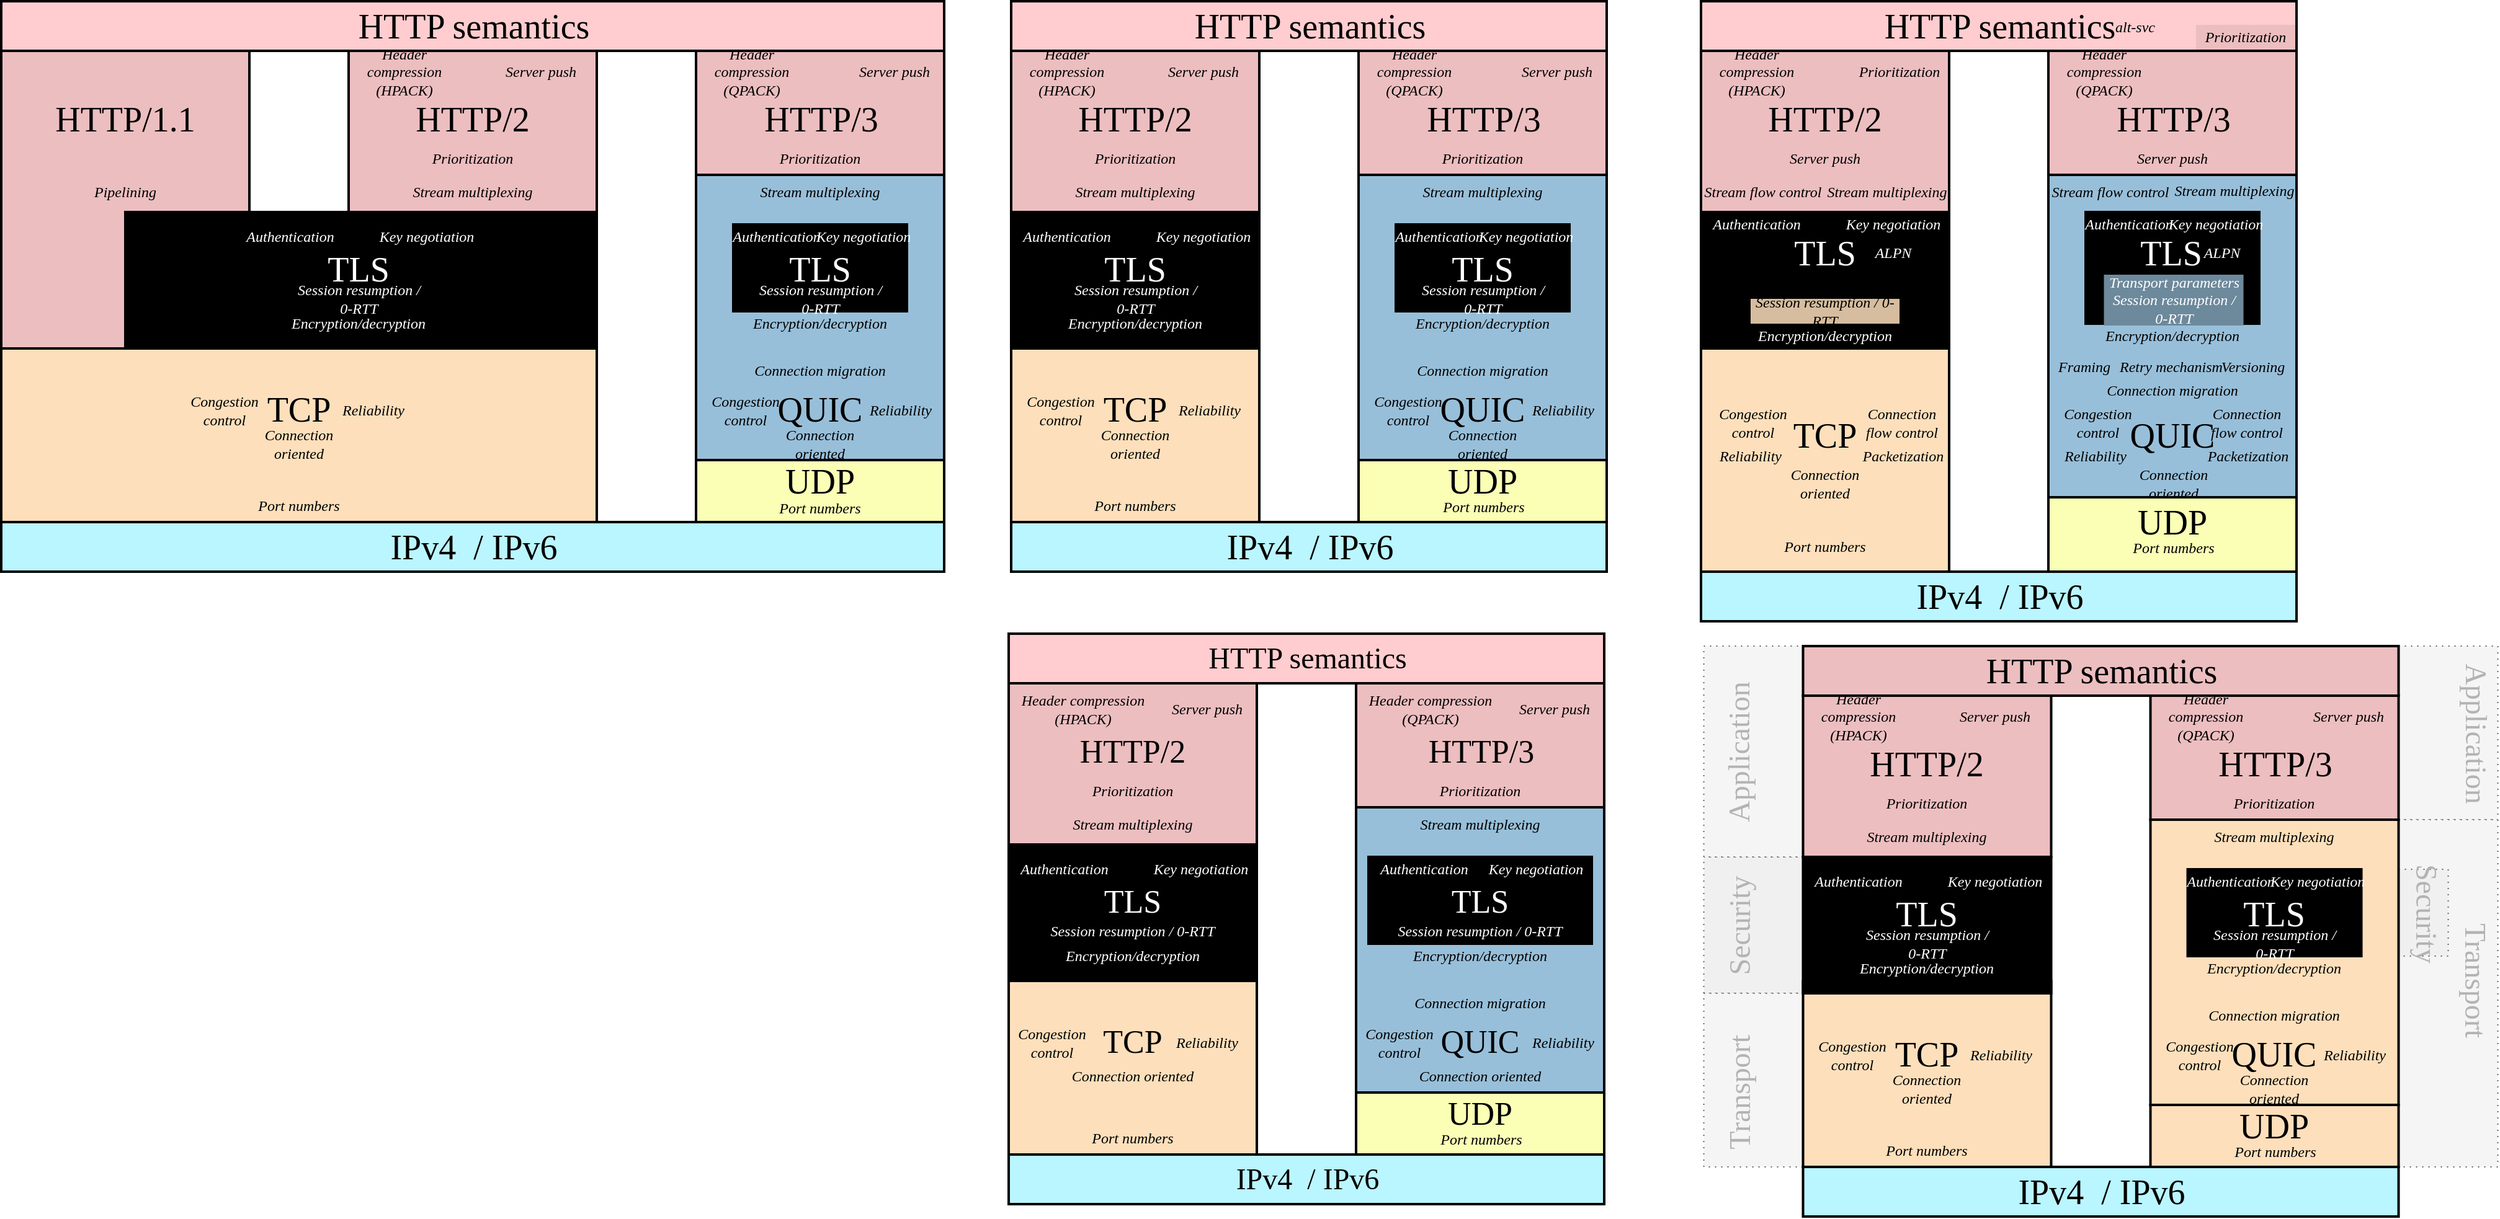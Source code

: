 <mxfile version="24.0.7" type="github" pages="2">
  <diagram id="WbTsOdGPu5BITtIGV-Co" name="Page-1">
    <mxGraphModel dx="2284" dy="1893" grid="1" gridSize="10" guides="1" tooltips="1" connect="1" arrows="1" fold="1" page="1" pageScale="1" pageWidth="850" pageHeight="1100" math="0" shadow="0">
      <root>
        <mxCell id="0" />
        <mxCell id="1" parent="0" />
        <mxCell id="PFMlafIBvHZIIMdZvjCG-150" value="&lt;div&gt;&lt;br&gt;&lt;/div&gt;" style="rounded=0;whiteSpace=wrap;html=1;fillColor=#ecbec0;align=center;fontFamily=MyriadPro-Cond;strokeWidth=2;spacing=4;spacingLeft=2;fontSize=10;" parent="1" vertex="1">
          <mxGeometry x="-690" y="-20" width="200" height="240" as="geometry" />
        </mxCell>
        <mxCell id="PFMlafIBvHZIIMdZvjCG-8" value="" style="rounded=0;whiteSpace=wrap;html=1;fillColor=#f5f5f5;align=center;fontFamily=MyriadPro-Cond;strokeWidth=1;spacing=4;spacingLeft=2;fontSize=10;strokeColor=#666666;fontColor=#333333;dashed=1;dashPattern=1 4;" parent="1" vertex="1">
          <mxGeometry x="1052.26" y="460" width="270" height="140" as="geometry" />
        </mxCell>
        <mxCell id="PFMlafIBvHZIIMdZvjCG-4" value="" style="rounded=0;whiteSpace=wrap;html=1;fillColor=#f5f5f5;align=center;fontFamily=MyriadPro-Cond;strokeWidth=1;spacing=4;spacingLeft=2;fontSize=10;strokeColor=#666666;fontColor=#333333;dashed=1;dashPattern=1 4;" parent="1" vertex="1">
          <mxGeometry x="1042.26" y="600" width="280" height="280" as="geometry" />
        </mxCell>
        <mxCell id="PFMlafIBvHZIIMdZvjCG-6" value="" style="rounded=0;whiteSpace=wrap;html=1;align=center;fontFamily=MyriadPro-Cond;strokeWidth=1;spacing=4;spacingLeft=2;fontSize=10;dashed=1;dashPattern=1 4;strokeColor=#666666;fontColor=#333333;fillColor=#F0F0F0;" parent="1" vertex="1">
          <mxGeometry x="1072.26" y="640" width="210" height="70" as="geometry" />
        </mxCell>
        <mxCell id="bCfvNSzt3xTEWspQk4rL-68" value="" style="rounded=0;whiteSpace=wrap;html=1;align=center;fontFamily=MyriadPro-Cond;strokeWidth=1;spacing=4;spacingLeft=2;fontSize=10;dashed=1;dashPattern=1 4;strokeColor=#666666;fontColor=#333333;fillColor=#F0F0F0;" parent="1" vertex="1">
          <mxGeometry x="682.26" y="630" width="270" height="110" as="geometry" />
        </mxCell>
        <mxCell id="bCfvNSzt3xTEWspQk4rL-67" value="" style="rounded=0;whiteSpace=wrap;html=1;fillColor=#f5f5f5;align=center;fontFamily=MyriadPro-Cond;strokeWidth=1;spacing=4;spacingLeft=2;fontSize=10;strokeColor=#666666;fontColor=#333333;dashed=1;dashPattern=1 4;" parent="1" vertex="1">
          <mxGeometry x="682.26" y="740" width="270" height="140" as="geometry" />
        </mxCell>
        <mxCell id="bCfvNSzt3xTEWspQk4rL-12" value="" style="rounded=0;whiteSpace=wrap;html=1;fillColor=#f5f5f5;align=center;fontFamily=MyriadPro-Cond;strokeWidth=1;spacing=4;spacingLeft=2;fontSize=10;strokeColor=#666666;fontColor=#333333;dashed=1;dashPattern=1 4;" parent="1" vertex="1">
          <mxGeometry x="682.26" y="460" width="270" height="170" as="geometry" />
        </mxCell>
        <mxCell id="bCfvNSzt3xTEWspQk4rL-69" value="&lt;font style=&quot;font-size: 24px&quot; face=&quot;Myriad Pro Condensed&quot; color=&quot;#b3b3b3&quot;&gt;Application&lt;/font&gt;" style="text;html=1;strokeColor=none;fillColor=none;align=center;verticalAlign=middle;whiteSpace=wrap;rounded=0;dashed=1;dashPattern=1 4;rotation=-90;" parent="1" vertex="1">
          <mxGeometry x="624.61" y="535.8" width="172.82" height="20" as="geometry" />
        </mxCell>
        <mxCell id="bCfvNSzt3xTEWspQk4rL-70" value="&lt;font style=&quot;font-size: 24px&quot; face=&quot;Myriad Pro Condensed&quot; color=&quot;#b3b3b3&quot;&gt;Transport&lt;/font&gt;" style="text;html=1;strokeColor=none;fillColor=none;align=center;verticalAlign=middle;whiteSpace=wrap;rounded=0;dashed=1;dashPattern=1 4;rotation=-90;" parent="1" vertex="1">
          <mxGeometry x="649.76" y="810" width="123.75" height="20" as="geometry" />
        </mxCell>
        <mxCell id="bCfvNSzt3xTEWspQk4rL-71" value="&lt;font style=&quot;font-size: 24px&quot; face=&quot;Myriad Pro Condensed&quot; color=&quot;#b3b3b3&quot;&gt;Security&lt;/font&gt;" style="text;html=1;strokeColor=none;fillColor=none;align=center;verticalAlign=middle;whiteSpace=wrap;rounded=0;dashed=1;dashPattern=1 4;rotation=-90;" parent="1" vertex="1">
          <mxGeometry x="663.36" y="675.1" width="96.56" height="20" as="geometry" />
        </mxCell>
        <mxCell id="bCfvNSzt3xTEWspQk4rL-4" value="" style="rounded=0;whiteSpace=wrap;html=1;fillColor=#FDDFBB;align=center;fontFamily=MyriadPro-Cond;strokeWidth=2;spacing=4;spacingLeft=2;fontSize=10;fontColor=#000000;" parent="1" vertex="1">
          <mxGeometry x="762.26" y="730" width="200" height="150" as="geometry" />
        </mxCell>
        <mxCell id="bCfvNSzt3xTEWspQk4rL-9" value="&lt;div style=&quot;font-size: 28px&quot;&gt;&lt;font face=&quot;Myriad Pro Condensed&quot; style=&quot;font-size: 28px&quot;&gt;IPv4&amp;nbsp; /&amp;nbsp;&lt;/font&gt;&lt;span style=&quot;font-family: &amp;#34;myriad pro condensed&amp;#34;&quot;&gt;IPv6&lt;/span&gt;&lt;/div&gt;" style="rounded=0;whiteSpace=wrap;html=1;fillColor=#BAF6FF;align=center;fontFamily=MyriadPro-Cond;strokeWidth=2;spacing=4;spacingLeft=2;fontSize=10;fontColor=#000000;" parent="1" vertex="1">
          <mxGeometry x="762.26" y="880" width="480" height="40" as="geometry" />
        </mxCell>
        <mxCell id="bCfvNSzt3xTEWspQk4rL-19" value="&lt;i&gt;&lt;font face=&quot;Myriad Pro Condensed&quot;&gt;Reliability&lt;/font&gt;&lt;/i&gt;" style="text;html=1;strokeColor=none;fillColor=none;align=center;verticalAlign=middle;whiteSpace=wrap;rounded=0;" parent="1" vertex="1">
          <mxGeometry x="882.26" y="780" width="80" height="20" as="geometry" />
        </mxCell>
        <mxCell id="bCfvNSzt3xTEWspQk4rL-21" value="&lt;i&gt;&lt;font face=&quot;Myriad Pro Condensed&quot;&gt;Congestion &lt;br&gt;control&lt;/font&gt;&lt;/i&gt;" style="text;html=1;strokeColor=none;fillColor=none;align=center;verticalAlign=middle;whiteSpace=wrap;rounded=0;" parent="1" vertex="1">
          <mxGeometry x="762.26" y="780" width="80" height="20" as="geometry" />
        </mxCell>
        <mxCell id="bCfvNSzt3xTEWspQk4rL-24" value="" style="rounded=0;whiteSpace=wrap;html=1;align=center;fontFamily=MyriadPro-Cond;strokeWidth=2;spacing=4;spacingLeft=2;fontSize=10;fontColor=#000000;fillColor=#FDDFBB;" parent="1" vertex="1">
          <mxGeometry x="1042.26" y="600" width="200" height="230" as="geometry" />
        </mxCell>
        <mxCell id="bCfvNSzt3xTEWspQk4rL-25" value="" style="rounded=0;whiteSpace=wrap;html=1;fillColor=#000000;align=center;fontFamily=MyriadPro-Cond;strokeWidth=2;spacing=4;spacingLeft=2;fontSize=10;fontColor=#FFFFFF;" parent="1" vertex="1">
          <mxGeometry x="762.26" y="630" width="200" height="110" as="geometry" />
        </mxCell>
        <mxCell id="bCfvNSzt3xTEWspQk4rL-26" value="&lt;i&gt;&lt;font face=&quot;Myriad Pro Condensed&quot; color=&quot;#ffffff&quot;&gt;Authentication&lt;/font&gt;&lt;/i&gt;" style="text;html=1;strokeColor=none;fillColor=none;align=center;verticalAlign=middle;whiteSpace=wrap;rounded=0;" parent="1" vertex="1">
          <mxGeometry x="762.26" y="640" width="90" height="20" as="geometry" />
        </mxCell>
        <mxCell id="bCfvNSzt3xTEWspQk4rL-27" value="&lt;i&gt;&lt;font face=&quot;Myriad Pro Condensed&quot; color=&quot;#ffffff&quot;&gt;Key negotiation&lt;br&gt;&lt;/font&gt;&lt;/i&gt;" style="text;html=1;strokeColor=none;fillColor=none;align=center;verticalAlign=middle;whiteSpace=wrap;rounded=0;" parent="1" vertex="1">
          <mxGeometry x="872.26" y="640" width="90" height="20" as="geometry" />
        </mxCell>
        <mxCell id="bCfvNSzt3xTEWspQk4rL-28" value="&lt;i&gt;&lt;font face=&quot;Myriad Pro Condensed&quot; color=&quot;#ffffff&quot;&gt;Encryption/decryption&lt;br&gt;&lt;/font&gt;&lt;/i&gt;" style="text;html=1;strokeColor=none;fillColor=none;align=center;verticalAlign=middle;whiteSpace=wrap;rounded=0;" parent="1" vertex="1">
          <mxGeometry x="817.26" y="710" width="90" height="20" as="geometry" />
        </mxCell>
        <mxCell id="bCfvNSzt3xTEWspQk4rL-29" value="" style="rounded=0;whiteSpace=wrap;html=1;fillColor=#000000;align=center;fontFamily=MyriadPro-Cond;strokeWidth=2;spacing=4;spacingLeft=2;fontSize=10;fontColor=#FFFFFF;" parent="1" vertex="1">
          <mxGeometry x="1072.26" y="640" width="140" height="70" as="geometry" />
        </mxCell>
        <mxCell id="bCfvNSzt3xTEWspQk4rL-30" value="&lt;i&gt;&lt;font face=&quot;Myriad Pro Condensed&quot;&gt;Encryption/decryption&lt;br&gt;&lt;/font&gt;&lt;/i&gt;" style="text;html=1;strokeColor=none;fillColor=none;align=center;verticalAlign=middle;whiteSpace=wrap;rounded=0;" parent="1" vertex="1">
          <mxGeometry x="1097.26" y="710" width="90" height="20" as="geometry" />
        </mxCell>
        <mxCell id="bCfvNSzt3xTEWspQk4rL-31" value="&lt;i&gt;&lt;font face=&quot;Myriad Pro Condensed&quot; color=&quot;#ffffff&quot;&gt;Authentication&lt;/font&gt;&lt;/i&gt;" style="text;html=1;strokeColor=none;fillColor=none;align=center;verticalAlign=middle;whiteSpace=wrap;rounded=0;" parent="1" vertex="1">
          <mxGeometry x="1062.26" y="640" width="90" height="20" as="geometry" />
        </mxCell>
        <mxCell id="bCfvNSzt3xTEWspQk4rL-32" value="&lt;i&gt;&lt;font face=&quot;Myriad Pro Condensed&quot; color=&quot;#ffffff&quot;&gt;Key negotiation&lt;br&gt;&lt;/font&gt;&lt;/i&gt;" style="text;html=1;strokeColor=none;fillColor=none;align=center;verticalAlign=middle;whiteSpace=wrap;rounded=0;" parent="1" vertex="1">
          <mxGeometry x="1132.26" y="640" width="90" height="20" as="geometry" />
        </mxCell>
        <mxCell id="bCfvNSzt3xTEWspQk4rL-33" value="&lt;i&gt;&lt;font face=&quot;Myriad Pro Condensed&quot; color=&quot;#ffffff&quot;&gt;Session resumption / 0-RTT&lt;br&gt;&lt;/font&gt;&lt;/i&gt;" style="text;html=1;strokeColor=none;fillColor=none;align=center;verticalAlign=middle;whiteSpace=wrap;rounded=0;" parent="1" vertex="1">
          <mxGeometry x="1089.76" y="690" width="105" height="20" as="geometry" />
        </mxCell>
        <mxCell id="4181ZkX0dIIKqPQYdY7a-2" value="" style="edgeStyle=orthogonalEdgeStyle;rounded=0;orthogonalLoop=1;jettySize=auto;html=1;" parent="1" source="bCfvNSzt3xTEWspQk4rL-34" target="bCfvNSzt3xTEWspQk4rL-53" edge="1">
          <mxGeometry relative="1" as="geometry" />
        </mxCell>
        <mxCell id="bCfvNSzt3xTEWspQk4rL-34" value="&lt;i&gt;&lt;font face=&quot;Myriad Pro Condensed&quot; color=&quot;#ffffff&quot;&gt;Session resumption / 0-RTT&lt;br&gt;&lt;/font&gt;&lt;/i&gt;" style="text;html=1;strokeColor=none;fillColor=none;align=center;verticalAlign=middle;whiteSpace=wrap;rounded=0;" parent="1" vertex="1">
          <mxGeometry x="809.76" y="690" width="105" height="20" as="geometry" />
        </mxCell>
        <mxCell id="bCfvNSzt3xTEWspQk4rL-36" value="" style="rounded=0;whiteSpace=wrap;html=1;align=center;fontFamily=MyriadPro-Cond;strokeWidth=2;spacing=4;spacingLeft=2;fontSize=10;fontColor=#000000;fillColor=#FDDFBB;" parent="1" vertex="1">
          <mxGeometry x="1042.26" y="830" width="200" height="50" as="geometry" />
        </mxCell>
        <mxCell id="bCfvNSzt3xTEWspQk4rL-37" value="&lt;i&gt;&lt;font face=&quot;Myriad Pro Condensed&quot;&gt;Port numbers&lt;/font&gt;&lt;/i&gt;" style="text;html=1;strokeColor=none;fillColor=none;align=center;verticalAlign=middle;whiteSpace=wrap;rounded=0;" parent="1" vertex="1">
          <mxGeometry x="1098.26" y="858" width="90" height="20" as="geometry" />
        </mxCell>
        <mxCell id="bCfvNSzt3xTEWspQk4rL-41" value="&lt;i&gt;&lt;font face=&quot;Myriad Pro Condensed&quot;&gt;Congestion &lt;br&gt;control&lt;/font&gt;&lt;/i&gt;" style="text;html=1;strokeColor=none;fillColor=none;align=center;verticalAlign=middle;whiteSpace=wrap;rounded=0;" parent="1" vertex="1">
          <mxGeometry x="1042.26" y="780" width="80" height="20" as="geometry" />
        </mxCell>
        <mxCell id="bCfvNSzt3xTEWspQk4rL-42" value="&lt;i&gt;&lt;font face=&quot;Myriad Pro Condensed&quot;&gt;Reliability&lt;/font&gt;&lt;/i&gt;" style="text;html=1;strokeColor=none;fillColor=none;align=center;verticalAlign=middle;whiteSpace=wrap;rounded=0;" parent="1" vertex="1">
          <mxGeometry x="1172.26" y="780" width="70" height="20" as="geometry" />
        </mxCell>
        <mxCell id="bCfvNSzt3xTEWspQk4rL-43" value="&lt;div&gt;&lt;br&gt;&lt;/div&gt;" style="rounded=0;whiteSpace=wrap;html=1;fillColor=#ecbec0;align=center;fontFamily=MyriadPro-Cond;strokeWidth=2;spacing=4;spacingLeft=2;fontSize=10;" parent="1" vertex="1">
          <mxGeometry x="762.26" y="500" width="200" height="130" as="geometry" />
        </mxCell>
        <mxCell id="bCfvNSzt3xTEWspQk4rL-44" value="&lt;i&gt;&lt;font face=&quot;Myriad Pro Condensed&quot;&gt;Stream multiplexing&lt;/font&gt;&lt;/i&gt;" style="text;html=1;strokeColor=none;fillColor=none;align=center;verticalAlign=middle;whiteSpace=wrap;rounded=0;" parent="1" vertex="1">
          <mxGeometry x="792.26" y="604" width="140" height="20" as="geometry" />
        </mxCell>
        <mxCell id="bCfvNSzt3xTEWspQk4rL-47" value="&lt;div&gt;&lt;span style=&quot;font-family: &amp;#34;myriad pro condensed&amp;#34;&quot;&gt;&lt;font style=&quot;font-size: 28px&quot;&gt;HTTP semantics&lt;/font&gt;&lt;/span&gt;&lt;br&gt;&lt;/div&gt;" style="rounded=0;whiteSpace=wrap;html=1;align=center;fontFamily=MyriadPro-Cond;strokeWidth=2;spacing=4;spacingLeft=2;fontSize=10;fillColor=#ECBEC0;" parent="1" vertex="1">
          <mxGeometry x="762.26" y="460" width="480" height="40" as="geometry" />
        </mxCell>
        <mxCell id="bCfvNSzt3xTEWspQk4rL-49" value="&lt;div style=&quot;font-size: 28px&quot;&gt;&lt;br&gt;&lt;/div&gt;" style="rounded=0;whiteSpace=wrap;html=1;align=center;fontFamily=MyriadPro-Cond;strokeWidth=2;spacing=4;spacingLeft=2;fontSize=10;fillColor=#ECBEC0;" parent="1" vertex="1">
          <mxGeometry x="1042.26" y="500" width="200" height="100" as="geometry" />
        </mxCell>
        <mxCell id="bCfvNSzt3xTEWspQk4rL-50" value="&lt;i&gt;&lt;font face=&quot;Myriad Pro Condensed&quot;&gt;Stream multiplexing&lt;/font&gt;&lt;/i&gt;" style="text;html=1;strokeColor=none;fillColor=none;align=center;verticalAlign=middle;whiteSpace=wrap;rounded=0;" parent="1" vertex="1">
          <mxGeometry x="1072.26" y="604" width="140" height="20" as="geometry" />
        </mxCell>
        <mxCell id="bCfvNSzt3xTEWspQk4rL-53" value="&lt;i&gt;&lt;font face=&quot;Myriad Pro Condensed&quot;&gt;Prioritization&lt;/font&gt;&lt;/i&gt;" style="text;html=1;strokeColor=none;fillColor=none;align=center;verticalAlign=middle;whiteSpace=wrap;rounded=0;" parent="1" vertex="1">
          <mxGeometry x="792.26" y="577" width="140" height="20" as="geometry" />
        </mxCell>
        <mxCell id="bCfvNSzt3xTEWspQk4rL-54" value="&lt;i&gt;&lt;font face=&quot;Myriad Pro Condensed&quot;&gt;Prioritization&lt;/font&gt;&lt;/i&gt;" style="text;html=1;strokeColor=none;fillColor=none;align=center;verticalAlign=middle;whiteSpace=wrap;rounded=0;" parent="1" vertex="1">
          <mxGeometry x="1072.26" y="577" width="140" height="20" as="geometry" />
        </mxCell>
        <mxCell id="bCfvNSzt3xTEWspQk4rL-45" value="&lt;i&gt;&lt;font face=&quot;Myriad Pro Condensed&quot;&gt;Header compression&lt;br&gt;(QPACK)&lt;br&gt;&lt;/font&gt;&lt;/i&gt;" style="text;html=1;strokeColor=none;fillColor=none;align=center;verticalAlign=middle;whiteSpace=wrap;rounded=0;" parent="1" vertex="1">
          <mxGeometry x="1042.26" y="507" width="90" height="20" as="geometry" />
        </mxCell>
        <mxCell id="bCfvNSzt3xTEWspQk4rL-51" value="&lt;i&gt;&lt;font face=&quot;Myriad Pro Condensed&quot;&gt;Server push&lt;/font&gt;&lt;/i&gt;" style="text;html=1;strokeColor=none;fillColor=none;align=center;verticalAlign=middle;whiteSpace=wrap;rounded=0;" parent="1" vertex="1">
          <mxGeometry x="1162.26" y="507" width="80" height="20" as="geometry" />
        </mxCell>
        <mxCell id="bCfvNSzt3xTEWspQk4rL-55" value="&lt;i&gt;&lt;font face=&quot;Myriad Pro Condensed&quot;&gt;Server push&lt;/font&gt;&lt;/i&gt;" style="text;html=1;strokeColor=none;fillColor=none;align=center;verticalAlign=middle;whiteSpace=wrap;rounded=0;" parent="1" vertex="1">
          <mxGeometry x="872.26" y="507" width="90" height="20" as="geometry" />
        </mxCell>
        <mxCell id="bCfvNSzt3xTEWspQk4rL-56" value="&lt;i&gt;&lt;font face=&quot;Myriad Pro Condensed&quot;&gt;Header compression&lt;br&gt;(HPACK)&lt;br&gt;&lt;/font&gt;&lt;/i&gt;" style="text;html=1;strokeColor=none;fillColor=none;align=center;verticalAlign=middle;whiteSpace=wrap;rounded=0;" parent="1" vertex="1">
          <mxGeometry x="762.26" y="507" width="90" height="20" as="geometry" />
        </mxCell>
        <mxCell id="bCfvNSzt3xTEWspQk4rL-74" value="&lt;font style=&quot;font-size: 28px&quot; face=&quot;Myriad Pro Condensed&quot; color=&quot;#ffffff&quot;&gt;TLS&lt;/font&gt;" style="text;html=1;strokeColor=none;fillColor=none;align=center;verticalAlign=middle;whiteSpace=wrap;rounded=0;dashed=1;dashPattern=1 4;" parent="1" vertex="1">
          <mxGeometry x="1122.26" y="666" width="40" height="20" as="geometry" />
        </mxCell>
        <mxCell id="bCfvNSzt3xTEWspQk4rL-76" value="&lt;font face=&quot;Myriad Pro Condensed&quot;&gt;&lt;i&gt;Connection migration&lt;/i&gt;&lt;/font&gt;" style="text;html=1;strokeColor=none;fillColor=none;align=center;verticalAlign=middle;whiteSpace=wrap;rounded=0;" parent="1" vertex="1">
          <mxGeometry x="1042.26" y="748" width="200" height="20" as="geometry" />
        </mxCell>
        <mxCell id="4181ZkX0dIIKqPQYdY7a-1" value="&lt;font style=&quot;font-size: 28px&quot; face=&quot;Myriad Pro Condensed&quot; color=&quot;#ffffff&quot;&gt;TLS&lt;/font&gt;" style="text;html=1;strokeColor=none;fillColor=none;align=center;verticalAlign=middle;whiteSpace=wrap;rounded=0;dashed=1;dashPattern=1 4;" parent="1" vertex="1">
          <mxGeometry x="842.26" y="666" width="40" height="20" as="geometry" />
        </mxCell>
        <mxCell id="4181ZkX0dIIKqPQYdY7a-3" value="&lt;font style=&quot;font-size: 28px&quot; face=&quot;Myriad Pro Condensed&quot;&gt;HTTP/2&lt;/font&gt;" style="text;html=1;strokeColor=none;fillColor=none;align=center;verticalAlign=middle;whiteSpace=wrap;rounded=0;dashed=1;dashPattern=1 4;" parent="1" vertex="1">
          <mxGeometry x="842.26" y="545" width="40" height="20" as="geometry" />
        </mxCell>
        <mxCell id="4181ZkX0dIIKqPQYdY7a-4" value="&lt;font style=&quot;font-size: 28px&quot; face=&quot;Myriad Pro Condensed&quot;&gt;HTTP/3&lt;br&gt;&lt;/font&gt;" style="text;html=1;strokeColor=none;fillColor=none;align=center;verticalAlign=middle;whiteSpace=wrap;rounded=0;dashed=1;dashPattern=1 4;" parent="1" vertex="1">
          <mxGeometry x="1123.26" y="545" width="40" height="20" as="geometry" />
        </mxCell>
        <mxCell id="4181ZkX0dIIKqPQYdY7a-5" value="&lt;font style=&quot;font-size: 28px&quot; face=&quot;Myriad Pro Condensed&quot;&gt;QUIC&lt;br&gt;&lt;/font&gt;" style="text;html=1;strokeColor=none;fillColor=none;align=center;verticalAlign=middle;whiteSpace=wrap;rounded=0;dashed=1;dashPattern=1 4;" parent="1" vertex="1">
          <mxGeometry x="1122.26" y="778.75" width="40" height="20" as="geometry" />
        </mxCell>
        <mxCell id="4181ZkX0dIIKqPQYdY7a-6" value="&lt;font style=&quot;font-size: 28px&quot; face=&quot;Myriad Pro Condensed&quot;&gt;TCP&lt;br&gt;&lt;/font&gt;" style="text;html=1;strokeColor=none;fillColor=none;align=center;verticalAlign=middle;whiteSpace=wrap;rounded=0;dashed=1;dashPattern=1 4;" parent="1" vertex="1">
          <mxGeometry x="842.26" y="778.75" width="40" height="20" as="geometry" />
        </mxCell>
        <mxCell id="4181ZkX0dIIKqPQYdY7a-7" value="&lt;font style=&quot;font-size: 28px&quot; face=&quot;Myriad Pro Condensed&quot;&gt;UDP&lt;br&gt;&lt;/font&gt;" style="text;html=1;strokeColor=none;fillColor=none;align=center;verticalAlign=middle;whiteSpace=wrap;rounded=0;dashed=1;dashPattern=1 4;" parent="1" vertex="1">
          <mxGeometry x="1122.26" y="837" width="40" height="20" as="geometry" />
        </mxCell>
        <mxCell id="4181ZkX0dIIKqPQYdY7a-8" value="&lt;font face=&quot;Myriad Pro Condensed&quot;&gt;&lt;i&gt;Connection oriented&lt;/i&gt;&lt;/font&gt;" style="text;html=1;strokeColor=none;fillColor=none;align=center;verticalAlign=middle;whiteSpace=wrap;rounded=0;" parent="1" vertex="1">
          <mxGeometry x="817.26" y="807" width="90" height="20" as="geometry" />
        </mxCell>
        <mxCell id="4181ZkX0dIIKqPQYdY7a-9" value="&lt;font face=&quot;Myriad Pro Condensed&quot;&gt;&lt;i&gt;Connection oriented&lt;/i&gt;&lt;/font&gt;" style="text;html=1;strokeColor=none;fillColor=none;align=center;verticalAlign=middle;whiteSpace=wrap;rounded=0;" parent="1" vertex="1">
          <mxGeometry x="1097.26" y="807" width="90" height="20" as="geometry" />
        </mxCell>
        <mxCell id="bCfvNSzt3xTEWspQk4rL-22" value="&lt;i&gt;&lt;font face=&quot;Myriad Pro Condensed&quot;&gt;Port numbers&lt;/font&gt;&lt;/i&gt;" style="text;html=1;strokeColor=none;fillColor=none;align=center;verticalAlign=middle;whiteSpace=wrap;rounded=0;" parent="1" vertex="1">
          <mxGeometry x="817.26" y="857" width="90" height="20" as="geometry" />
        </mxCell>
        <mxCell id="4181ZkX0dIIKqPQYdY7a-11" value="" style="rounded=0;whiteSpace=wrap;html=1;fillColor=#FDDFBB;align=center;fontFamily=Atkinson Hyperlegible;strokeWidth=2;spacing=4;spacingLeft=2;fontSize=10;fontColor=#000000;" parent="1" vertex="1">
          <mxGeometry x="122" y="720" width="200" height="150" as="geometry" />
        </mxCell>
        <mxCell id="4181ZkX0dIIKqPQYdY7a-12" value="&lt;div style=&quot;font-size: 24px&quot;&gt;&lt;font style=&quot;font-size: 24px&quot;&gt;IPv4&amp;nbsp; /&amp;nbsp;&lt;/font&gt;&lt;span&gt;IPv6&lt;/span&gt;&lt;/div&gt;" style="rounded=0;whiteSpace=wrap;html=1;fillColor=#BAF6FF;align=center;fontFamily=Atkinson Hyperlegible;strokeWidth=2;spacing=4;spacingLeft=2;fontSize=10;fontColor=#000000;" parent="1" vertex="1">
          <mxGeometry x="122" y="870" width="480" height="40" as="geometry" />
        </mxCell>
        <mxCell id="4181ZkX0dIIKqPQYdY7a-13" value="&lt;i&gt;&lt;font&gt;Reliability&lt;/font&gt;&lt;/i&gt;" style="text;html=1;strokeColor=none;fillColor=none;align=center;verticalAlign=middle;whiteSpace=wrap;rounded=0;fontFamily=Atkinson Hyperlegible;" parent="1" vertex="1">
          <mxGeometry x="242" y="770" width="80" height="20" as="geometry" />
        </mxCell>
        <mxCell id="4181ZkX0dIIKqPQYdY7a-14" value="&lt;i&gt;&lt;font&gt;Congestion &lt;br&gt;control&lt;/font&gt;&lt;/i&gt;" style="text;html=1;strokeColor=none;fillColor=none;align=center;verticalAlign=middle;whiteSpace=wrap;rounded=0;fontFamily=Atkinson Hyperlegible;" parent="1" vertex="1">
          <mxGeometry x="117" y="770" width="80" height="20" as="geometry" />
        </mxCell>
        <mxCell id="4181ZkX0dIIKqPQYdY7a-15" value="" style="rounded=0;whiteSpace=wrap;html=1;fillColor=#98BFD9;align=center;fontFamily=Atkinson Hyperlegible;strokeWidth=2;spacing=4;spacingLeft=2;fontSize=10;fontColor=#000000;" parent="1" vertex="1">
          <mxGeometry x="402" y="590" width="200" height="230" as="geometry" />
        </mxCell>
        <mxCell id="4181ZkX0dIIKqPQYdY7a-16" value="" style="rounded=0;whiteSpace=wrap;html=1;fillColor=#000000;align=center;fontFamily=Atkinson Hyperlegible;strokeWidth=2;spacing=4;spacingLeft=2;fontSize=10;fontColor=#FFFFFF;" parent="1" vertex="1">
          <mxGeometry x="122" y="620" width="200" height="110" as="geometry" />
        </mxCell>
        <mxCell id="4181ZkX0dIIKqPQYdY7a-17" value="&lt;i&gt;&lt;font color=&quot;#ffffff&quot;&gt;Authentication&lt;/font&gt;&lt;/i&gt;" style="text;html=1;strokeColor=none;fillColor=none;align=center;verticalAlign=middle;whiteSpace=wrap;rounded=0;fontFamily=Atkinson Hyperlegible;" parent="1" vertex="1">
          <mxGeometry x="122" y="630" width="90" height="20" as="geometry" />
        </mxCell>
        <mxCell id="4181ZkX0dIIKqPQYdY7a-18" value="&lt;i&gt;&lt;font color=&quot;#ffffff&quot;&gt;Key negotiation&lt;br&gt;&lt;/font&gt;&lt;/i&gt;" style="text;html=1;strokeColor=none;fillColor=none;align=center;verticalAlign=middle;whiteSpace=wrap;rounded=0;fontFamily=Atkinson Hyperlegible;" parent="1" vertex="1">
          <mxGeometry x="232" y="630" width="90" height="20" as="geometry" />
        </mxCell>
        <mxCell id="4181ZkX0dIIKqPQYdY7a-19" value="&lt;i&gt;&lt;font color=&quot;#ffffff&quot;&gt;Encryption/decryption&lt;br&gt;&lt;/font&gt;&lt;/i&gt;" style="text;html=1;strokeColor=none;fillColor=none;align=center;verticalAlign=middle;whiteSpace=wrap;rounded=0;fontFamily=Atkinson Hyperlegible;" parent="1" vertex="1">
          <mxGeometry x="177" y="700" width="90" height="20" as="geometry" />
        </mxCell>
        <mxCell id="4181ZkX0dIIKqPQYdY7a-20" value="" style="rounded=0;whiteSpace=wrap;html=1;fillColor=#000000;align=center;fontFamily=Atkinson Hyperlegible;strokeWidth=2;spacing=4;spacingLeft=2;fontSize=10;fontColor=#FFFFFF;" parent="1" vertex="1">
          <mxGeometry x="412" y="630" width="180" height="70" as="geometry" />
        </mxCell>
        <mxCell id="4181ZkX0dIIKqPQYdY7a-21" value="&lt;i&gt;&lt;font&gt;Encryption/decryption&lt;br&gt;&lt;/font&gt;&lt;/i&gt;" style="text;html=1;strokeColor=none;fillColor=none;align=center;verticalAlign=middle;whiteSpace=wrap;rounded=0;fontFamily=Atkinson Hyperlegible;" parent="1" vertex="1">
          <mxGeometry x="457" y="700" width="90" height="20" as="geometry" />
        </mxCell>
        <mxCell id="4181ZkX0dIIKqPQYdY7a-22" value="&lt;i&gt;&lt;font color=&quot;#ffffff&quot;&gt;Authentication&lt;/font&gt;&lt;/i&gt;" style="text;html=1;strokeColor=none;fillColor=none;align=center;verticalAlign=middle;whiteSpace=wrap;rounded=0;fontFamily=Atkinson Hyperlegible;" parent="1" vertex="1">
          <mxGeometry x="412" y="630" width="90" height="20" as="geometry" />
        </mxCell>
        <mxCell id="4181ZkX0dIIKqPQYdY7a-23" value="&lt;i&gt;&lt;font color=&quot;#ffffff&quot;&gt;Key negotiation&lt;br&gt;&lt;/font&gt;&lt;/i&gt;" style="text;html=1;strokeColor=none;fillColor=none;align=center;verticalAlign=middle;whiteSpace=wrap;rounded=0;fontFamily=Atkinson Hyperlegible;" parent="1" vertex="1">
          <mxGeometry x="502" y="630" width="90" height="20" as="geometry" />
        </mxCell>
        <mxCell id="4181ZkX0dIIKqPQYdY7a-24" value="&lt;i&gt;&lt;font color=&quot;#ffffff&quot;&gt;Session resumption / 0-RTT&lt;br&gt;&lt;/font&gt;&lt;/i&gt;" style="text;html=1;strokeColor=none;fillColor=none;align=center;verticalAlign=middle;whiteSpace=wrap;rounded=0;fontFamily=Atkinson Hyperlegible;" parent="1" vertex="1">
          <mxGeometry x="422" y="680" width="160" height="20" as="geometry" />
        </mxCell>
        <mxCell id="4181ZkX0dIIKqPQYdY7a-25" value="" style="edgeStyle=orthogonalEdgeStyle;rounded=0;orthogonalLoop=1;jettySize=auto;html=1;fontFamily=Atkinson Hyperlegible;" parent="1" source="4181ZkX0dIIKqPQYdY7a-26" target="4181ZkX0dIIKqPQYdY7a-36" edge="1">
          <mxGeometry relative="1" as="geometry" />
        </mxCell>
        <mxCell id="4181ZkX0dIIKqPQYdY7a-26" value="&lt;i&gt;&lt;font color=&quot;#ffffff&quot;&gt;Session resumption / 0-RTT&lt;br&gt;&lt;/font&gt;&lt;/i&gt;" style="text;html=1;strokeColor=none;fillColor=none;align=center;verticalAlign=middle;whiteSpace=wrap;rounded=0;fontFamily=Atkinson Hyperlegible;" parent="1" vertex="1">
          <mxGeometry x="132" y="680" width="180" height="20" as="geometry" />
        </mxCell>
        <mxCell id="4181ZkX0dIIKqPQYdY7a-27" value="" style="rounded=0;whiteSpace=wrap;html=1;fillColor=#FAFFB5;align=center;fontFamily=Atkinson Hyperlegible;strokeWidth=2;spacing=4;spacingLeft=2;fontSize=10;fontColor=#000000;" parent="1" vertex="1">
          <mxGeometry x="402" y="820" width="200" height="50" as="geometry" />
        </mxCell>
        <mxCell id="4181ZkX0dIIKqPQYdY7a-28" value="&lt;i&gt;&lt;font&gt;Port numbers&lt;/font&gt;&lt;/i&gt;" style="text;html=1;strokeColor=none;fillColor=none;align=center;verticalAlign=middle;whiteSpace=wrap;rounded=0;fontFamily=Atkinson Hyperlegible;" parent="1" vertex="1">
          <mxGeometry x="458" y="848" width="90" height="20" as="geometry" />
        </mxCell>
        <mxCell id="4181ZkX0dIIKqPQYdY7a-29" value="&lt;i&gt;&lt;font&gt;Congestion &lt;br&gt;control&lt;/font&gt;&lt;/i&gt;" style="text;html=1;strokeColor=none;fillColor=none;align=center;verticalAlign=middle;whiteSpace=wrap;rounded=0;fontFamily=Atkinson Hyperlegible;" parent="1" vertex="1">
          <mxGeometry x="397" y="770" width="80" height="20" as="geometry" />
        </mxCell>
        <mxCell id="4181ZkX0dIIKqPQYdY7a-30" value="&lt;i&gt;&lt;font&gt;Reliability&lt;/font&gt;&lt;/i&gt;" style="text;html=1;strokeColor=none;fillColor=none;align=center;verticalAlign=middle;whiteSpace=wrap;rounded=0;fontFamily=Atkinson Hyperlegible;" parent="1" vertex="1">
          <mxGeometry x="534" y="770" width="70" height="20" as="geometry" />
        </mxCell>
        <mxCell id="4181ZkX0dIIKqPQYdY7a-31" value="&lt;div&gt;&lt;br&gt;&lt;/div&gt;" style="rounded=0;whiteSpace=wrap;html=1;fillColor=#ecbec0;align=center;fontFamily=Atkinson Hyperlegible;strokeWidth=2;spacing=4;spacingLeft=2;fontSize=10;" parent="1" vertex="1">
          <mxGeometry x="122" y="490" width="200" height="130" as="geometry" />
        </mxCell>
        <mxCell id="4181ZkX0dIIKqPQYdY7a-32" value="&lt;i&gt;&lt;font&gt;Stream multiplexing&lt;/font&gt;&lt;/i&gt;" style="text;html=1;strokeColor=none;fillColor=none;align=center;verticalAlign=middle;whiteSpace=wrap;rounded=0;fontFamily=Atkinson Hyperlegible;" parent="1" vertex="1">
          <mxGeometry x="152" y="594" width="140" height="20" as="geometry" />
        </mxCell>
        <mxCell id="4181ZkX0dIIKqPQYdY7a-33" value="&lt;div&gt;&lt;span&gt;&lt;font style=&quot;font-size: 24px&quot;&gt;HTTP semantics&lt;/font&gt;&lt;/span&gt;&lt;br&gt;&lt;/div&gt;" style="rounded=0;whiteSpace=wrap;html=1;align=center;fontFamily=Atkinson Hyperlegible;strokeWidth=2;spacing=4;spacingLeft=2;fontSize=10;fillColor=#FFCDCF;" parent="1" vertex="1">
          <mxGeometry x="122" y="450" width="480" height="40" as="geometry" />
        </mxCell>
        <mxCell id="4181ZkX0dIIKqPQYdY7a-34" value="&lt;div style=&quot;font-size: 28px&quot;&gt;&lt;br&gt;&lt;/div&gt;" style="rounded=0;whiteSpace=wrap;html=1;fillColor=#ecbec0;align=center;fontFamily=Atkinson Hyperlegible;strokeWidth=2;spacing=4;spacingLeft=2;fontSize=10;" parent="1" vertex="1">
          <mxGeometry x="402" y="490" width="200" height="100" as="geometry" />
        </mxCell>
        <mxCell id="4181ZkX0dIIKqPQYdY7a-35" value="&lt;i&gt;&lt;font&gt;Stream multiplexing&lt;/font&gt;&lt;/i&gt;" style="text;html=1;strokeColor=none;fillColor=none;align=center;verticalAlign=middle;whiteSpace=wrap;rounded=0;fontFamily=Atkinson Hyperlegible;" parent="1" vertex="1">
          <mxGeometry x="432" y="594" width="140" height="20" as="geometry" />
        </mxCell>
        <mxCell id="4181ZkX0dIIKqPQYdY7a-36" value="&lt;i&gt;&lt;font&gt;Prioritization&lt;/font&gt;&lt;/i&gt;" style="text;html=1;strokeColor=none;fillColor=none;align=center;verticalAlign=middle;whiteSpace=wrap;rounded=0;fontFamily=Atkinson Hyperlegible;" parent="1" vertex="1">
          <mxGeometry x="152" y="567" width="140" height="20" as="geometry" />
        </mxCell>
        <mxCell id="4181ZkX0dIIKqPQYdY7a-37" value="&lt;i&gt;&lt;font&gt;Prioritization&lt;/font&gt;&lt;/i&gt;" style="text;html=1;strokeColor=none;fillColor=none;align=center;verticalAlign=middle;whiteSpace=wrap;rounded=0;fontFamily=Atkinson Hyperlegible;" parent="1" vertex="1">
          <mxGeometry x="432" y="567" width="140" height="20" as="geometry" />
        </mxCell>
        <mxCell id="4181ZkX0dIIKqPQYdY7a-38" value="&lt;i&gt;&lt;font&gt;Header compression&lt;br&gt;(QPACK)&lt;br&gt;&lt;/font&gt;&lt;/i&gt;" style="text;html=1;strokeColor=none;fillColor=none;align=center;verticalAlign=middle;whiteSpace=wrap;rounded=0;fontFamily=Atkinson Hyperlegible;" parent="1" vertex="1">
          <mxGeometry x="402" y="501" width="120" height="20" as="geometry" />
        </mxCell>
        <mxCell id="4181ZkX0dIIKqPQYdY7a-39" value="&lt;i&gt;&lt;font&gt;Server push&lt;/font&gt;&lt;/i&gt;" style="text;html=1;strokeColor=none;fillColor=none;align=center;verticalAlign=middle;whiteSpace=wrap;rounded=0;fontFamily=Atkinson Hyperlegible;" parent="1" vertex="1">
          <mxGeometry x="522" y="501" width="80" height="20" as="geometry" />
        </mxCell>
        <mxCell id="4181ZkX0dIIKqPQYdY7a-40" value="&lt;i&gt;&lt;font&gt;Server push&lt;/font&gt;&lt;/i&gt;" style="text;html=1;strokeColor=none;fillColor=none;align=center;verticalAlign=middle;whiteSpace=wrap;rounded=0;fontFamily=Atkinson Hyperlegible;" parent="1" vertex="1">
          <mxGeometry x="237" y="501" width="90" height="20" as="geometry" />
        </mxCell>
        <mxCell id="4181ZkX0dIIKqPQYdY7a-41" value="&lt;i&gt;&lt;font style=&quot;font-size: 12px&quot;&gt;Header compression&lt;br&gt;(HPACK)&lt;br&gt;&lt;/font&gt;&lt;/i&gt;" style="text;html=1;strokeColor=none;fillColor=none;align=center;verticalAlign=middle;whiteSpace=wrap;rounded=0;fontFamily=Atkinson Hyperlegible;" parent="1" vertex="1">
          <mxGeometry x="122" y="501" width="120" height="20" as="geometry" />
        </mxCell>
        <mxCell id="4181ZkX0dIIKqPQYdY7a-42" value="&lt;font style=&quot;font-size: 26px&quot; color=&quot;#ffffff&quot;&gt;TLS&lt;/font&gt;" style="text;html=1;strokeColor=none;fillColor=none;align=center;verticalAlign=middle;whiteSpace=wrap;rounded=0;dashed=1;dashPattern=1 4;fontFamily=Atkinson Hyperlegible;" parent="1" vertex="1">
          <mxGeometry x="482" y="656" width="40" height="20" as="geometry" />
        </mxCell>
        <mxCell id="4181ZkX0dIIKqPQYdY7a-43" value="&lt;font&gt;&lt;i&gt;Connection migration&lt;/i&gt;&lt;/font&gt;" style="text;html=1;strokeColor=none;fillColor=none;align=center;verticalAlign=middle;whiteSpace=wrap;rounded=0;fontFamily=Atkinson Hyperlegible;" parent="1" vertex="1">
          <mxGeometry x="402" y="738" width="200" height="20" as="geometry" />
        </mxCell>
        <mxCell id="4181ZkX0dIIKqPQYdY7a-44" value="&lt;font style=&quot;font-size: 26px&quot; color=&quot;#ffffff&quot;&gt;TLS&lt;/font&gt;" style="text;html=1;strokeColor=none;fillColor=none;align=center;verticalAlign=middle;whiteSpace=wrap;rounded=0;dashed=1;dashPattern=1 4;fontFamily=Atkinson Hyperlegible;" parent="1" vertex="1">
          <mxGeometry x="202" y="656" width="40" height="20" as="geometry" />
        </mxCell>
        <mxCell id="4181ZkX0dIIKqPQYdY7a-45" value="&lt;font style=&quot;font-size: 26px&quot;&gt;HTTP/2&lt;/font&gt;" style="text;html=1;strokeColor=none;fillColor=none;align=center;verticalAlign=middle;whiteSpace=wrap;rounded=0;dashed=1;dashPattern=1 4;fontFamily=Atkinson Hyperlegible;" parent="1" vertex="1">
          <mxGeometry x="202" y="535" width="40" height="20" as="geometry" />
        </mxCell>
        <mxCell id="4181ZkX0dIIKqPQYdY7a-46" value="&lt;font&gt;&lt;font style=&quot;font-size: 26px&quot;&gt;HTTP/3&lt;/font&gt;&lt;br&gt;&lt;/font&gt;" style="text;html=1;strokeColor=none;fillColor=none;align=center;verticalAlign=middle;whiteSpace=wrap;rounded=0;dashed=1;dashPattern=1 4;fontFamily=Atkinson Hyperlegible;" parent="1" vertex="1">
          <mxGeometry x="483" y="535" width="40" height="20" as="geometry" />
        </mxCell>
        <mxCell id="4181ZkX0dIIKqPQYdY7a-47" value="&lt;font&gt;&lt;font style=&quot;font-size: 26px&quot;&gt;QUIC&lt;/font&gt;&lt;br&gt;&lt;/font&gt;" style="text;html=1;strokeColor=none;fillColor=none;align=center;verticalAlign=middle;whiteSpace=wrap;rounded=0;dashed=1;dashPattern=1 4;fontFamily=Atkinson Hyperlegible;" parent="1" vertex="1">
          <mxGeometry x="482" y="768.75" width="40" height="20" as="geometry" />
        </mxCell>
        <mxCell id="4181ZkX0dIIKqPQYdY7a-48" value="&lt;font&gt;&lt;font style=&quot;font-size: 26px&quot;&gt;TCP&lt;/font&gt;&lt;br&gt;&lt;/font&gt;" style="text;html=1;strokeColor=none;fillColor=none;align=center;verticalAlign=middle;whiteSpace=wrap;rounded=0;dashed=1;dashPattern=1 4;fontFamily=Atkinson Hyperlegible;" parent="1" vertex="1">
          <mxGeometry x="202" y="768.75" width="40" height="20" as="geometry" />
        </mxCell>
        <mxCell id="4181ZkX0dIIKqPQYdY7a-49" value="&lt;font&gt;&lt;font style=&quot;font-size: 26px&quot;&gt;UDP&lt;/font&gt;&lt;br&gt;&lt;/font&gt;" style="text;html=1;strokeColor=none;fillColor=none;align=center;verticalAlign=middle;whiteSpace=wrap;rounded=0;dashed=1;dashPattern=1 4;fontFamily=Atkinson Hyperlegible;" parent="1" vertex="1">
          <mxGeometry x="482" y="827" width="40" height="20" as="geometry" />
        </mxCell>
        <mxCell id="4181ZkX0dIIKqPQYdY7a-50" value="&lt;font&gt;&lt;i&gt;Connection oriented&lt;/i&gt;&lt;/font&gt;" style="text;html=1;strokeColor=none;fillColor=none;align=center;verticalAlign=middle;whiteSpace=wrap;rounded=0;fontFamily=Atkinson Hyperlegible;" parent="1" vertex="1">
          <mxGeometry x="162" y="797" width="120" height="20" as="geometry" />
        </mxCell>
        <mxCell id="4181ZkX0dIIKqPQYdY7a-51" value="&lt;font&gt;&lt;i&gt;Connection oriented&lt;/i&gt;&lt;/font&gt;" style="text;html=1;strokeColor=none;fillColor=none;align=center;verticalAlign=middle;whiteSpace=wrap;rounded=0;fontFamily=Atkinson Hyperlegible;" parent="1" vertex="1">
          <mxGeometry x="442" y="797" width="120" height="20" as="geometry" />
        </mxCell>
        <mxCell id="4181ZkX0dIIKqPQYdY7a-52" value="&lt;i&gt;&lt;font&gt;Port numbers&lt;/font&gt;&lt;/i&gt;" style="text;html=1;strokeColor=none;fillColor=none;align=center;verticalAlign=middle;whiteSpace=wrap;rounded=0;fontFamily=Atkinson Hyperlegible;" parent="1" vertex="1">
          <mxGeometry x="177" y="847" width="90" height="20" as="geometry" />
        </mxCell>
        <mxCell id="PFMlafIBvHZIIMdZvjCG-5" value="&lt;font style=&quot;font-size: 24px&quot; face=&quot;Myriad Pro Condensed&quot; color=&quot;#b3b3b3&quot;&gt;Transport&lt;/font&gt;" style="text;html=1;strokeColor=none;fillColor=none;align=center;verticalAlign=middle;whiteSpace=wrap;rounded=0;dashed=1;dashPattern=1 4;rotation=90;" parent="1" vertex="1">
          <mxGeometry x="1242.26" y="720" width="123.75" height="20" as="geometry" />
        </mxCell>
        <mxCell id="PFMlafIBvHZIIMdZvjCG-7" value="&lt;font style=&quot;font-size: 24px&quot; face=&quot;Myriad Pro Condensed&quot; color=&quot;#b3b3b3&quot;&gt;Security&lt;/font&gt;" style="text;html=1;strokeColor=none;fillColor=none;align=center;verticalAlign=middle;whiteSpace=wrap;rounded=0;dashed=1;dashPattern=1 4;rotation=90;" parent="1" vertex="1">
          <mxGeometry x="1216.26" y="666" width="96.56" height="20" as="geometry" />
        </mxCell>
        <mxCell id="PFMlafIBvHZIIMdZvjCG-9" value="&lt;font style=&quot;font-size: 24px&quot; face=&quot;Myriad Pro Condensed&quot; color=&quot;#b3b3b3&quot;&gt;Application&lt;/font&gt;" style="text;html=1;strokeColor=none;fillColor=none;align=center;verticalAlign=middle;whiteSpace=wrap;rounded=0;dashed=1;dashPattern=1 4;rotation=90;" parent="1" vertex="1">
          <mxGeometry x="1232.89" y="520.38" width="142.5" height="20" as="geometry" />
        </mxCell>
        <mxCell id="PFMlafIBvHZIIMdZvjCG-10" value="" style="rounded=0;whiteSpace=wrap;html=1;fillColor=#FDDFBB;align=center;fontFamily=MyriadPro-Cond;strokeWidth=2;spacing=4;spacingLeft=2;fontSize=10;fontColor=#000000;" parent="1" vertex="1">
          <mxGeometry x="124" y="210" width="200" height="150" as="geometry" />
        </mxCell>
        <mxCell id="PFMlafIBvHZIIMdZvjCG-11" value="&lt;div style=&quot;font-size: 28px&quot;&gt;&lt;font face=&quot;Myriad Pro Condensed&quot; style=&quot;font-size: 28px&quot;&gt;IPv4&amp;nbsp; /&amp;nbsp;&lt;/font&gt;&lt;span style=&quot;font-family: &amp;#34;myriad pro condensed&amp;#34;&quot;&gt;IPv6&lt;/span&gt;&lt;/div&gt;" style="rounded=0;whiteSpace=wrap;html=1;fillColor=#BAF6FF;align=center;fontFamily=MyriadPro-Cond;strokeWidth=2;spacing=4;spacingLeft=2;fontSize=10;fontColor=#000000;" parent="1" vertex="1">
          <mxGeometry x="124" y="360" width="480" height="40" as="geometry" />
        </mxCell>
        <mxCell id="PFMlafIBvHZIIMdZvjCG-12" value="&lt;i&gt;&lt;font face=&quot;Myriad Pro Condensed&quot;&gt;Reliability&lt;/font&gt;&lt;/i&gt;" style="text;html=1;strokeColor=none;fillColor=none;align=center;verticalAlign=middle;whiteSpace=wrap;rounded=0;" parent="1" vertex="1">
          <mxGeometry x="244" y="260" width="80" height="20" as="geometry" />
        </mxCell>
        <mxCell id="PFMlafIBvHZIIMdZvjCG-13" value="&lt;i&gt;&lt;font face=&quot;Myriad Pro Condensed&quot;&gt;Congestion &lt;br&gt;control&lt;/font&gt;&lt;/i&gt;" style="text;html=1;strokeColor=none;fillColor=none;align=center;verticalAlign=middle;whiteSpace=wrap;rounded=0;" parent="1" vertex="1">
          <mxGeometry x="124" y="260" width="80" height="20" as="geometry" />
        </mxCell>
        <mxCell id="PFMlafIBvHZIIMdZvjCG-14" value="" style="rounded=0;whiteSpace=wrap;html=1;fillColor=#98BFD9;align=center;fontFamily=MyriadPro-Cond;strokeWidth=2;spacing=4;spacingLeft=2;fontSize=10;fontColor=#000000;" parent="1" vertex="1">
          <mxGeometry x="404" y="80" width="200" height="230" as="geometry" />
        </mxCell>
        <mxCell id="PFMlafIBvHZIIMdZvjCG-15" value="" style="rounded=0;whiteSpace=wrap;html=1;fillColor=#000000;align=center;fontFamily=MyriadPro-Cond;strokeWidth=2;spacing=4;spacingLeft=2;fontSize=10;fontColor=#FFFFFF;" parent="1" vertex="1">
          <mxGeometry x="124" y="110" width="200" height="110" as="geometry" />
        </mxCell>
        <mxCell id="PFMlafIBvHZIIMdZvjCG-16" value="&lt;i&gt;&lt;font face=&quot;Myriad Pro Condensed&quot; color=&quot;#ffffff&quot;&gt;Authentication&lt;/font&gt;&lt;/i&gt;" style="text;html=1;strokeColor=none;fillColor=none;align=center;verticalAlign=middle;whiteSpace=wrap;rounded=0;" parent="1" vertex="1">
          <mxGeometry x="124" y="120" width="90" height="20" as="geometry" />
        </mxCell>
        <mxCell id="PFMlafIBvHZIIMdZvjCG-17" value="&lt;i&gt;&lt;font face=&quot;Myriad Pro Condensed&quot; color=&quot;#ffffff&quot;&gt;Key negotiation&lt;br&gt;&lt;/font&gt;&lt;/i&gt;" style="text;html=1;strokeColor=none;fillColor=none;align=center;verticalAlign=middle;whiteSpace=wrap;rounded=0;" parent="1" vertex="1">
          <mxGeometry x="234" y="120" width="90" height="20" as="geometry" />
        </mxCell>
        <mxCell id="PFMlafIBvHZIIMdZvjCG-18" value="&lt;i&gt;&lt;font face=&quot;Myriad Pro Condensed&quot; color=&quot;#ffffff&quot;&gt;Encryption/decryption&lt;br&gt;&lt;/font&gt;&lt;/i&gt;" style="text;html=1;strokeColor=none;fillColor=none;align=center;verticalAlign=middle;whiteSpace=wrap;rounded=0;" parent="1" vertex="1">
          <mxGeometry x="179" y="190" width="90" height="20" as="geometry" />
        </mxCell>
        <mxCell id="PFMlafIBvHZIIMdZvjCG-19" value="" style="rounded=0;whiteSpace=wrap;html=1;fillColor=#000000;align=center;fontFamily=MyriadPro-Cond;strokeWidth=2;spacing=4;spacingLeft=2;fontSize=10;fontColor=#FFFFFF;" parent="1" vertex="1">
          <mxGeometry x="434" y="120" width="140" height="70" as="geometry" />
        </mxCell>
        <mxCell id="PFMlafIBvHZIIMdZvjCG-20" value="&lt;i&gt;&lt;font face=&quot;Myriad Pro Condensed&quot;&gt;Encryption/decryption&lt;br&gt;&lt;/font&gt;&lt;/i&gt;" style="text;html=1;strokeColor=none;fillColor=none;align=center;verticalAlign=middle;whiteSpace=wrap;rounded=0;" parent="1" vertex="1">
          <mxGeometry x="459" y="190" width="90" height="20" as="geometry" />
        </mxCell>
        <mxCell id="PFMlafIBvHZIIMdZvjCG-21" value="&lt;i&gt;&lt;font face=&quot;Myriad Pro Condensed&quot; color=&quot;#ffffff&quot;&gt;Authentication&lt;/font&gt;&lt;/i&gt;" style="text;html=1;strokeColor=none;fillColor=none;align=center;verticalAlign=middle;whiteSpace=wrap;rounded=0;" parent="1" vertex="1">
          <mxGeometry x="424" y="120" width="90" height="20" as="geometry" />
        </mxCell>
        <mxCell id="PFMlafIBvHZIIMdZvjCG-22" value="&lt;i&gt;&lt;font face=&quot;Myriad Pro Condensed&quot; color=&quot;#ffffff&quot;&gt;Key negotiation&lt;br&gt;&lt;/font&gt;&lt;/i&gt;" style="text;html=1;strokeColor=none;fillColor=none;align=center;verticalAlign=middle;whiteSpace=wrap;rounded=0;" parent="1" vertex="1">
          <mxGeometry x="494" y="120" width="90" height="20" as="geometry" />
        </mxCell>
        <mxCell id="PFMlafIBvHZIIMdZvjCG-23" value="&lt;i&gt;&lt;font face=&quot;Myriad Pro Condensed&quot; color=&quot;#ffffff&quot;&gt;Session resumption / 0-RTT&lt;br&gt;&lt;/font&gt;&lt;/i&gt;" style="text;html=1;strokeColor=none;fillColor=none;align=center;verticalAlign=middle;whiteSpace=wrap;rounded=0;" parent="1" vertex="1">
          <mxGeometry x="451.5" y="170" width="105" height="20" as="geometry" />
        </mxCell>
        <mxCell id="PFMlafIBvHZIIMdZvjCG-24" value="" style="edgeStyle=orthogonalEdgeStyle;rounded=0;orthogonalLoop=1;jettySize=auto;html=1;" parent="1" source="PFMlafIBvHZIIMdZvjCG-25" target="PFMlafIBvHZIIMdZvjCG-35" edge="1">
          <mxGeometry relative="1" as="geometry" />
        </mxCell>
        <mxCell id="PFMlafIBvHZIIMdZvjCG-25" value="&lt;i&gt;&lt;font face=&quot;Myriad Pro Condensed&quot; color=&quot;#ffffff&quot;&gt;Session resumption / 0-RTT&lt;br&gt;&lt;/font&gt;&lt;/i&gt;" style="text;html=1;strokeColor=none;fillColor=none;align=center;verticalAlign=middle;whiteSpace=wrap;rounded=0;" parent="1" vertex="1">
          <mxGeometry x="171.5" y="170" width="105" height="20" as="geometry" />
        </mxCell>
        <mxCell id="PFMlafIBvHZIIMdZvjCG-26" value="" style="rounded=0;whiteSpace=wrap;html=1;fillColor=#FAFFB5;align=center;fontFamily=MyriadPro-Cond;strokeWidth=2;spacing=4;spacingLeft=2;fontSize=10;fontColor=#000000;" parent="1" vertex="1">
          <mxGeometry x="404" y="310" width="200" height="50" as="geometry" />
        </mxCell>
        <mxCell id="PFMlafIBvHZIIMdZvjCG-27" value="&lt;i&gt;&lt;font face=&quot;Myriad Pro Condensed&quot;&gt;Port numbers&lt;/font&gt;&lt;/i&gt;" style="text;html=1;strokeColor=none;fillColor=none;align=center;verticalAlign=middle;whiteSpace=wrap;rounded=0;" parent="1" vertex="1">
          <mxGeometry x="460" y="338" width="90" height="20" as="geometry" />
        </mxCell>
        <mxCell id="PFMlafIBvHZIIMdZvjCG-28" value="&lt;i&gt;&lt;font face=&quot;Myriad Pro Condensed&quot;&gt;Congestion &lt;br&gt;control&lt;/font&gt;&lt;/i&gt;" style="text;html=1;strokeColor=none;fillColor=none;align=center;verticalAlign=middle;whiteSpace=wrap;rounded=0;" parent="1" vertex="1">
          <mxGeometry x="404" y="260" width="80" height="20" as="geometry" />
        </mxCell>
        <mxCell id="PFMlafIBvHZIIMdZvjCG-29" value="&lt;i&gt;&lt;font face=&quot;Myriad Pro Condensed&quot;&gt;Reliability&lt;/font&gt;&lt;/i&gt;" style="text;html=1;strokeColor=none;fillColor=none;align=center;verticalAlign=middle;whiteSpace=wrap;rounded=0;" parent="1" vertex="1">
          <mxGeometry x="534" y="260" width="70" height="20" as="geometry" />
        </mxCell>
        <mxCell id="PFMlafIBvHZIIMdZvjCG-30" value="&lt;div&gt;&lt;br&gt;&lt;/div&gt;" style="rounded=0;whiteSpace=wrap;html=1;fillColor=#ecbec0;align=center;fontFamily=MyriadPro-Cond;strokeWidth=2;spacing=4;spacingLeft=2;fontSize=10;" parent="1" vertex="1">
          <mxGeometry x="124" y="-20" width="200" height="130" as="geometry" />
        </mxCell>
        <mxCell id="PFMlafIBvHZIIMdZvjCG-31" value="&lt;i&gt;&lt;font face=&quot;Myriad Pro Condensed&quot;&gt;Stream multiplexing&lt;/font&gt;&lt;/i&gt;" style="text;html=1;strokeColor=none;fillColor=none;align=center;verticalAlign=middle;whiteSpace=wrap;rounded=0;" parent="1" vertex="1">
          <mxGeometry x="154" y="84" width="140" height="20" as="geometry" />
        </mxCell>
        <mxCell id="PFMlafIBvHZIIMdZvjCG-32" value="&lt;div&gt;&lt;span style=&quot;font-family: &amp;#34;myriad pro condensed&amp;#34;&quot;&gt;&lt;font style=&quot;font-size: 28px&quot;&gt;HTTP semantics&lt;/font&gt;&lt;/span&gt;&lt;br&gt;&lt;/div&gt;" style="rounded=0;whiteSpace=wrap;html=1;align=center;fontFamily=MyriadPro-Cond;strokeWidth=2;spacing=4;spacingLeft=2;fontSize=10;fillColor=#FFCDCF;" parent="1" vertex="1">
          <mxGeometry x="124" y="-60" width="480" height="40" as="geometry" />
        </mxCell>
        <mxCell id="PFMlafIBvHZIIMdZvjCG-33" value="&lt;div style=&quot;font-size: 28px&quot;&gt;&lt;br&gt;&lt;/div&gt;" style="rounded=0;whiteSpace=wrap;html=1;fillColor=#ecbec0;align=center;fontFamily=MyriadPro-Cond;strokeWidth=2;spacing=4;spacingLeft=2;fontSize=10;" parent="1" vertex="1">
          <mxGeometry x="404" y="-20" width="200" height="100" as="geometry" />
        </mxCell>
        <mxCell id="PFMlafIBvHZIIMdZvjCG-34" value="&lt;i&gt;&lt;font face=&quot;Myriad Pro Condensed&quot;&gt;Stream multiplexing&lt;/font&gt;&lt;/i&gt;" style="text;html=1;strokeColor=none;fillColor=none;align=center;verticalAlign=middle;whiteSpace=wrap;rounded=0;" parent="1" vertex="1">
          <mxGeometry x="434" y="84" width="140" height="20" as="geometry" />
        </mxCell>
        <mxCell id="PFMlafIBvHZIIMdZvjCG-35" value="&lt;i&gt;&lt;font face=&quot;Myriad Pro Condensed&quot;&gt;Prioritization&lt;/font&gt;&lt;/i&gt;" style="text;html=1;strokeColor=none;fillColor=none;align=center;verticalAlign=middle;whiteSpace=wrap;rounded=0;" parent="1" vertex="1">
          <mxGeometry x="154" y="57" width="140" height="20" as="geometry" />
        </mxCell>
        <mxCell id="PFMlafIBvHZIIMdZvjCG-36" value="&lt;i&gt;&lt;font face=&quot;Myriad Pro Condensed&quot;&gt;Prioritization&lt;/font&gt;&lt;/i&gt;" style="text;html=1;strokeColor=none;fillColor=none;align=center;verticalAlign=middle;whiteSpace=wrap;rounded=0;" parent="1" vertex="1">
          <mxGeometry x="434" y="57" width="140" height="20" as="geometry" />
        </mxCell>
        <mxCell id="PFMlafIBvHZIIMdZvjCG-37" value="&lt;i&gt;&lt;font face=&quot;Myriad Pro Condensed&quot;&gt;Header compression&lt;br&gt;(QPACK)&lt;br&gt;&lt;/font&gt;&lt;/i&gt;" style="text;html=1;strokeColor=none;fillColor=none;align=center;verticalAlign=middle;whiteSpace=wrap;rounded=0;" parent="1" vertex="1">
          <mxGeometry x="404" y="-13" width="90" height="20" as="geometry" />
        </mxCell>
        <mxCell id="PFMlafIBvHZIIMdZvjCG-38" value="&lt;i&gt;&lt;font face=&quot;Myriad Pro Condensed&quot;&gt;Server push&lt;/font&gt;&lt;/i&gt;" style="text;html=1;strokeColor=none;fillColor=none;align=center;verticalAlign=middle;whiteSpace=wrap;rounded=0;" parent="1" vertex="1">
          <mxGeometry x="524" y="-13" width="80" height="20" as="geometry" />
        </mxCell>
        <mxCell id="PFMlafIBvHZIIMdZvjCG-39" value="&lt;i&gt;&lt;font face=&quot;Myriad Pro Condensed&quot;&gt;Server push&lt;/font&gt;&lt;/i&gt;" style="text;html=1;strokeColor=none;fillColor=none;align=center;verticalAlign=middle;whiteSpace=wrap;rounded=0;" parent="1" vertex="1">
          <mxGeometry x="234" y="-13" width="90" height="20" as="geometry" />
        </mxCell>
        <mxCell id="PFMlafIBvHZIIMdZvjCG-40" value="&lt;i&gt;&lt;font face=&quot;Myriad Pro Condensed&quot;&gt;Header compression&lt;br&gt;(HPACK)&lt;br&gt;&lt;/font&gt;&lt;/i&gt;" style="text;html=1;strokeColor=none;fillColor=none;align=center;verticalAlign=middle;whiteSpace=wrap;rounded=0;" parent="1" vertex="1">
          <mxGeometry x="124" y="-13" width="90" height="20" as="geometry" />
        </mxCell>
        <mxCell id="PFMlafIBvHZIIMdZvjCG-41" value="&lt;font style=&quot;font-size: 28px&quot; face=&quot;Myriad Pro Condensed&quot; color=&quot;#ffffff&quot;&gt;TLS&lt;/font&gt;" style="text;html=1;strokeColor=none;fillColor=none;align=center;verticalAlign=middle;whiteSpace=wrap;rounded=0;dashed=1;dashPattern=1 4;" parent="1" vertex="1">
          <mxGeometry x="484" y="146" width="40" height="20" as="geometry" />
        </mxCell>
        <mxCell id="PFMlafIBvHZIIMdZvjCG-42" value="&lt;font face=&quot;Myriad Pro Condensed&quot;&gt;&lt;i&gt;Connection migration&lt;/i&gt;&lt;/font&gt;" style="text;html=1;strokeColor=none;fillColor=none;align=center;verticalAlign=middle;whiteSpace=wrap;rounded=0;" parent="1" vertex="1">
          <mxGeometry x="404" y="228" width="200" height="20" as="geometry" />
        </mxCell>
        <mxCell id="PFMlafIBvHZIIMdZvjCG-43" value="&lt;font style=&quot;font-size: 28px&quot; face=&quot;Myriad Pro Condensed&quot; color=&quot;#ffffff&quot;&gt;TLS&lt;/font&gt;" style="text;html=1;strokeColor=none;fillColor=none;align=center;verticalAlign=middle;whiteSpace=wrap;rounded=0;dashed=1;dashPattern=1 4;" parent="1" vertex="1">
          <mxGeometry x="204" y="146" width="40" height="20" as="geometry" />
        </mxCell>
        <mxCell id="PFMlafIBvHZIIMdZvjCG-44" value="&lt;font style=&quot;font-size: 28px&quot; face=&quot;Myriad Pro Condensed&quot;&gt;HTTP/2&lt;/font&gt;" style="text;html=1;strokeColor=none;fillColor=none;align=center;verticalAlign=middle;whiteSpace=wrap;rounded=0;dashed=1;dashPattern=1 4;" parent="1" vertex="1">
          <mxGeometry x="204" y="25" width="40" height="20" as="geometry" />
        </mxCell>
        <mxCell id="PFMlafIBvHZIIMdZvjCG-45" value="&lt;font style=&quot;font-size: 28px&quot; face=&quot;Myriad Pro Condensed&quot;&gt;HTTP/3&lt;br&gt;&lt;/font&gt;" style="text;html=1;strokeColor=none;fillColor=none;align=center;verticalAlign=middle;whiteSpace=wrap;rounded=0;dashed=1;dashPattern=1 4;" parent="1" vertex="1">
          <mxGeometry x="485" y="25" width="40" height="20" as="geometry" />
        </mxCell>
        <mxCell id="PFMlafIBvHZIIMdZvjCG-46" value="&lt;font style=&quot;font-size: 28px&quot; face=&quot;Myriad Pro Condensed&quot;&gt;QUIC&lt;br&gt;&lt;/font&gt;" style="text;html=1;strokeColor=none;fillColor=none;align=center;verticalAlign=middle;whiteSpace=wrap;rounded=0;dashed=1;dashPattern=1 4;" parent="1" vertex="1">
          <mxGeometry x="484" y="258.75" width="40" height="20" as="geometry" />
        </mxCell>
        <mxCell id="PFMlafIBvHZIIMdZvjCG-47" value="&lt;font style=&quot;font-size: 28px&quot; face=&quot;Myriad Pro Condensed&quot;&gt;TCP&lt;br&gt;&lt;/font&gt;" style="text;html=1;strokeColor=none;fillColor=none;align=center;verticalAlign=middle;whiteSpace=wrap;rounded=0;dashed=1;dashPattern=1 4;" parent="1" vertex="1">
          <mxGeometry x="204" y="258.75" width="40" height="20" as="geometry" />
        </mxCell>
        <mxCell id="PFMlafIBvHZIIMdZvjCG-48" value="&lt;font style=&quot;font-size: 28px&quot; face=&quot;Myriad Pro Condensed&quot;&gt;UDP&lt;br&gt;&lt;/font&gt;" style="text;html=1;strokeColor=none;fillColor=none;align=center;verticalAlign=middle;whiteSpace=wrap;rounded=0;dashed=1;dashPattern=1 4;" parent="1" vertex="1">
          <mxGeometry x="484" y="317" width="40" height="20" as="geometry" />
        </mxCell>
        <mxCell id="PFMlafIBvHZIIMdZvjCG-49" value="&lt;font face=&quot;Myriad Pro Condensed&quot;&gt;&lt;i&gt;Connection oriented&lt;/i&gt;&lt;/font&gt;" style="text;html=1;strokeColor=none;fillColor=none;align=center;verticalAlign=middle;whiteSpace=wrap;rounded=0;" parent="1" vertex="1">
          <mxGeometry x="179" y="287" width="90" height="20" as="geometry" />
        </mxCell>
        <mxCell id="PFMlafIBvHZIIMdZvjCG-50" value="&lt;font face=&quot;Myriad Pro Condensed&quot;&gt;&lt;i&gt;Connection oriented&lt;/i&gt;&lt;/font&gt;" style="text;html=1;strokeColor=none;fillColor=none;align=center;verticalAlign=middle;whiteSpace=wrap;rounded=0;" parent="1" vertex="1">
          <mxGeometry x="459" y="287" width="90" height="20" as="geometry" />
        </mxCell>
        <mxCell id="PFMlafIBvHZIIMdZvjCG-51" value="&lt;i&gt;&lt;font face=&quot;Myriad Pro Condensed&quot;&gt;Port numbers&lt;/font&gt;&lt;/i&gt;" style="text;html=1;strokeColor=none;fillColor=none;align=center;verticalAlign=middle;whiteSpace=wrap;rounded=0;" parent="1" vertex="1">
          <mxGeometry x="179" y="337" width="90" height="20" as="geometry" />
        </mxCell>
        <mxCell id="PFMlafIBvHZIIMdZvjCG-52" value="" style="rounded=0;whiteSpace=wrap;html=1;fillColor=#FDDFBB;align=center;fontFamily=MyriadPro-Cond;strokeWidth=2;spacing=4;spacingLeft=2;fontSize=10;fontColor=#000000;" parent="1" vertex="1">
          <mxGeometry x="680" y="210" width="200" height="190" as="geometry" />
        </mxCell>
        <mxCell id="PFMlafIBvHZIIMdZvjCG-53" value="&lt;div style=&quot;font-size: 28px&quot;&gt;&lt;font face=&quot;Myriad Pro Condensed&quot; style=&quot;font-size: 28px&quot;&gt;IPv4&amp;nbsp; /&amp;nbsp;&lt;/font&gt;&lt;span style=&quot;font-family: &amp;#34;myriad pro condensed&amp;#34;&quot;&gt;IPv6&lt;/span&gt;&lt;/div&gt;" style="rounded=0;whiteSpace=wrap;html=1;fillColor=#BAF6FF;align=center;fontFamily=MyriadPro-Cond;strokeWidth=2;spacing=4;spacingLeft=2;fontSize=10;fontColor=#000000;" parent="1" vertex="1">
          <mxGeometry x="680" y="400" width="480" height="40" as="geometry" />
        </mxCell>
        <mxCell id="PFMlafIBvHZIIMdZvjCG-56" value="" style="rounded=0;whiteSpace=wrap;html=1;fillColor=#98BFD9;align=center;fontFamily=MyriadPro-Cond;strokeWidth=2;spacing=4;spacingLeft=2;fontSize=10;fontColor=#000000;" parent="1" vertex="1">
          <mxGeometry x="960" y="80" width="200" height="260" as="geometry" />
        </mxCell>
        <mxCell id="PFMlafIBvHZIIMdZvjCG-57" value="" style="rounded=0;whiteSpace=wrap;html=1;fillColor=#000000;align=center;fontFamily=MyriadPro-Cond;strokeWidth=2;spacing=4;spacingLeft=2;fontSize=10;fontColor=#FFFFFF;" parent="1" vertex="1">
          <mxGeometry x="680" y="110" width="200" height="110" as="geometry" />
        </mxCell>
        <mxCell id="PFMlafIBvHZIIMdZvjCG-58" value="&lt;i&gt;&lt;font face=&quot;Myriad Pro Condensed&quot; color=&quot;#ffffff&quot;&gt;Authentication&lt;/font&gt;&lt;/i&gt;" style="text;html=1;strokeColor=none;fillColor=none;align=center;verticalAlign=middle;whiteSpace=wrap;rounded=0;" parent="1" vertex="1">
          <mxGeometry x="680" y="110" width="90" height="20" as="geometry" />
        </mxCell>
        <mxCell id="PFMlafIBvHZIIMdZvjCG-59" value="&lt;i&gt;&lt;font face=&quot;Myriad Pro Condensed&quot; color=&quot;#ffffff&quot;&gt;Key negotiation&lt;br&gt;&lt;/font&gt;&lt;/i&gt;" style="text;html=1;strokeColor=none;fillColor=none;align=center;verticalAlign=middle;whiteSpace=wrap;rounded=0;" parent="1" vertex="1">
          <mxGeometry x="790" y="110" width="90" height="20" as="geometry" />
        </mxCell>
        <mxCell id="PFMlafIBvHZIIMdZvjCG-60" value="&lt;i&gt;&lt;font face=&quot;Myriad Pro Condensed&quot; color=&quot;#ffffff&quot;&gt;Encryption/decryption&lt;br&gt;&lt;/font&gt;&lt;/i&gt;" style="text;html=1;strokeColor=none;fillColor=none;align=center;verticalAlign=middle;whiteSpace=wrap;rounded=0;" parent="1" vertex="1">
          <mxGeometry x="735" y="200" width="90" height="20" as="geometry" />
        </mxCell>
        <mxCell id="PFMlafIBvHZIIMdZvjCG-61" value="" style="rounded=0;whiteSpace=wrap;html=1;fillColor=#000000;align=center;fontFamily=MyriadPro-Cond;strokeWidth=2;spacing=4;spacingLeft=2;fontSize=10;fontColor=#FFFFFF;" parent="1" vertex="1">
          <mxGeometry x="990" y="110" width="140" height="90" as="geometry" />
        </mxCell>
        <mxCell id="PFMlafIBvHZIIMdZvjCG-62" value="&lt;i&gt;&lt;font face=&quot;Myriad Pro Condensed&quot;&gt;Encryption/decryption&lt;br&gt;&lt;/font&gt;&lt;/i&gt;" style="text;html=1;strokeColor=none;fillColor=none;align=center;verticalAlign=middle;whiteSpace=wrap;rounded=0;" parent="1" vertex="1">
          <mxGeometry x="1015" y="200" width="90" height="20" as="geometry" />
        </mxCell>
        <mxCell id="PFMlafIBvHZIIMdZvjCG-63" value="&lt;i&gt;&lt;font face=&quot;Myriad Pro Condensed&quot; color=&quot;#ffffff&quot;&gt;Authentication&lt;/font&gt;&lt;/i&gt;" style="text;html=1;strokeColor=none;fillColor=none;align=center;verticalAlign=middle;whiteSpace=wrap;rounded=0;" parent="1" vertex="1">
          <mxGeometry x="980" y="110" width="90" height="20" as="geometry" />
        </mxCell>
        <mxCell id="PFMlafIBvHZIIMdZvjCG-64" value="&lt;i&gt;&lt;font face=&quot;Myriad Pro Condensed&quot; color=&quot;#ffffff&quot;&gt;Key negotiation&lt;br&gt;&lt;/font&gt;&lt;/i&gt;" style="text;html=1;strokeColor=none;fillColor=none;align=center;verticalAlign=middle;whiteSpace=wrap;rounded=0;" parent="1" vertex="1">
          <mxGeometry x="1050" y="110" width="90" height="20" as="geometry" />
        </mxCell>
        <mxCell id="PFMlafIBvHZIIMdZvjCG-65" value="&lt;i&gt;&lt;font face=&quot;Myriad Pro Condensed&quot; color=&quot;#ffffff&quot;&gt;Transport parameters&lt;br&gt;Session resumption / 0-RTT&lt;br&gt;&lt;/font&gt;&lt;/i&gt;" style="text;html=1;align=center;verticalAlign=middle;whiteSpace=wrap;rounded=0;fillColor=#6D899C;" parent="1" vertex="1">
          <mxGeometry x="1004.75" y="160.5" width="112.5" height="41" as="geometry" />
        </mxCell>
        <mxCell id="PFMlafIBvHZIIMdZvjCG-66" value="" style="edgeStyle=orthogonalEdgeStyle;rounded=0;orthogonalLoop=1;jettySize=auto;html=1;" parent="1" source="PFMlafIBvHZIIMdZvjCG-67" target="PFMlafIBvHZIIMdZvjCG-77" edge="1">
          <mxGeometry relative="1" as="geometry" />
        </mxCell>
        <mxCell id="PFMlafIBvHZIIMdZvjCG-67" value="&lt;i&gt;&lt;font face=&quot;Myriad Pro Condensed&quot;&gt;Session resumption / 0-RTT&lt;br&gt;&lt;/font&gt;&lt;/i&gt;" style="text;html=1;strokeColor=none;align=center;verticalAlign=middle;whiteSpace=wrap;rounded=0;fillColor=#D6BD9F;" parent="1" vertex="1">
          <mxGeometry x="720" y="180" width="120" height="20" as="geometry" />
        </mxCell>
        <mxCell id="PFMlafIBvHZIIMdZvjCG-68" value="" style="rounded=0;whiteSpace=wrap;html=1;fillColor=#FAFFB5;align=center;fontFamily=MyriadPro-Cond;strokeWidth=2;spacing=4;spacingLeft=2;fontSize=10;fontColor=#000000;" parent="1" vertex="1">
          <mxGeometry x="960" y="340" width="200" height="60" as="geometry" />
        </mxCell>
        <mxCell id="PFMlafIBvHZIIMdZvjCG-69" value="&lt;i&gt;&lt;font face=&quot;Myriad Pro Condensed&quot;&gt;Port numbers&lt;/font&gt;&lt;/i&gt;" style="text;html=1;strokeColor=none;fillColor=none;align=center;verticalAlign=middle;whiteSpace=wrap;rounded=0;" parent="1" vertex="1">
          <mxGeometry x="1016" y="371" width="90" height="20" as="geometry" />
        </mxCell>
        <mxCell id="PFMlafIBvHZIIMdZvjCG-70" value="&lt;i&gt;&lt;font face=&quot;Myriad Pro Condensed&quot;&gt;Congestion &lt;br&gt;control&lt;/font&gt;&lt;/i&gt;" style="text;html=1;strokeColor=none;fillColor=none;align=center;verticalAlign=middle;whiteSpace=wrap;rounded=0;" parent="1" vertex="1">
          <mxGeometry x="960" y="270" width="80" height="20" as="geometry" />
        </mxCell>
        <mxCell id="PFMlafIBvHZIIMdZvjCG-72" value="&lt;div&gt;&lt;br&gt;&lt;/div&gt;" style="rounded=0;whiteSpace=wrap;html=1;fillColor=#ecbec0;align=center;fontFamily=MyriadPro-Cond;strokeWidth=2;spacing=4;spacingLeft=2;fontSize=10;" parent="1" vertex="1">
          <mxGeometry x="680" y="-20" width="200" height="130" as="geometry" />
        </mxCell>
        <mxCell id="PFMlafIBvHZIIMdZvjCG-73" value="&lt;i&gt;&lt;font face=&quot;Myriad Pro Condensed&quot;&gt;Stream multiplexing&lt;/font&gt;&lt;/i&gt;" style="text;html=1;strokeColor=none;fillColor=none;align=center;verticalAlign=middle;whiteSpace=wrap;rounded=0;" parent="1" vertex="1">
          <mxGeometry x="760" y="84" width="140" height="20" as="geometry" />
        </mxCell>
        <mxCell id="PFMlafIBvHZIIMdZvjCG-74" value="&lt;div&gt;&lt;span style=&quot;font-family: &amp;#34;myriad pro condensed&amp;#34;&quot;&gt;&lt;font style=&quot;font-size: 28px&quot;&gt;HTTP semantics&lt;/font&gt;&lt;/span&gt;&lt;br&gt;&lt;/div&gt;" style="rounded=0;whiteSpace=wrap;html=1;align=center;fontFamily=MyriadPro-Cond;strokeWidth=2;spacing=4;spacingLeft=2;fontSize=10;fillColor=#FFCDCF;" parent="1" vertex="1">
          <mxGeometry x="680" y="-60" width="480" height="40" as="geometry" />
        </mxCell>
        <mxCell id="PFMlafIBvHZIIMdZvjCG-75" value="&lt;div style=&quot;font-size: 28px&quot;&gt;&lt;br&gt;&lt;/div&gt;" style="rounded=0;whiteSpace=wrap;html=1;fillColor=#ecbec0;align=center;fontFamily=MyriadPro-Cond;strokeWidth=2;spacing=4;spacingLeft=2;fontSize=10;" parent="1" vertex="1">
          <mxGeometry x="960" y="-20" width="200" height="100" as="geometry" />
        </mxCell>
        <mxCell id="PFMlafIBvHZIIMdZvjCG-77" value="&lt;i&gt;&lt;font face=&quot;Myriad Pro Condensed&quot;&gt;Prioritization&lt;/font&gt;&lt;/i&gt;" style="text;html=1;strokeColor=none;fillColor=none;align=center;verticalAlign=middle;whiteSpace=wrap;rounded=0;" parent="1" vertex="1">
          <mxGeometry x="770" y="-13" width="140" height="20" as="geometry" />
        </mxCell>
        <mxCell id="PFMlafIBvHZIIMdZvjCG-78" value="&lt;i&gt;&lt;font face=&quot;Myriad Pro Condensed&quot;&gt;Prioritization&lt;/font&gt;&lt;/i&gt;" style="text;html=1;strokeColor=none;align=center;verticalAlign=middle;whiteSpace=wrap;rounded=0;fillColor=#ECBEC0;" parent="1" vertex="1">
          <mxGeometry x="1079" y="-41" width="80" height="20" as="geometry" />
        </mxCell>
        <mxCell id="PFMlafIBvHZIIMdZvjCG-79" value="&lt;i&gt;&lt;font face=&quot;Myriad Pro Condensed&quot;&gt;Header compression&lt;br&gt;(QPACK)&lt;br&gt;&lt;/font&gt;&lt;/i&gt;" style="text;html=1;strokeColor=none;fillColor=none;align=center;verticalAlign=middle;whiteSpace=wrap;rounded=0;" parent="1" vertex="1">
          <mxGeometry x="960" y="-13" width="90" height="20" as="geometry" />
        </mxCell>
        <mxCell id="PFMlafIBvHZIIMdZvjCG-80" value="&lt;i&gt;&lt;font face=&quot;Myriad Pro Condensed&quot;&gt;Server push&lt;/font&gt;&lt;/i&gt;" style="text;html=1;strokeColor=none;fillColor=none;align=center;verticalAlign=middle;whiteSpace=wrap;rounded=0;" parent="1" vertex="1">
          <mxGeometry x="1020" y="57" width="80" height="20" as="geometry" />
        </mxCell>
        <mxCell id="PFMlafIBvHZIIMdZvjCG-81" value="&lt;i&gt;&lt;font face=&quot;Myriad Pro Condensed&quot;&gt;Server push&lt;/font&gt;&lt;/i&gt;" style="text;html=1;strokeColor=none;fillColor=none;align=center;verticalAlign=middle;whiteSpace=wrap;rounded=0;" parent="1" vertex="1">
          <mxGeometry x="735" y="57" width="90" height="20" as="geometry" />
        </mxCell>
        <mxCell id="PFMlafIBvHZIIMdZvjCG-82" value="&lt;i&gt;&lt;font face=&quot;Myriad Pro Condensed&quot;&gt;Header compression&lt;br&gt;(HPACK)&lt;br&gt;&lt;/font&gt;&lt;/i&gt;" style="text;html=1;strokeColor=none;fillColor=none;align=center;verticalAlign=middle;whiteSpace=wrap;rounded=0;" parent="1" vertex="1">
          <mxGeometry x="680" y="-13" width="90" height="20" as="geometry" />
        </mxCell>
        <mxCell id="PFMlafIBvHZIIMdZvjCG-83" value="&lt;font style=&quot;font-size: 28px&quot; face=&quot;Myriad Pro Condensed&quot; color=&quot;#ffffff&quot;&gt;TLS&lt;/font&gt;" style="text;html=1;strokeColor=none;fillColor=none;align=center;verticalAlign=middle;whiteSpace=wrap;rounded=0;dashed=1;dashPattern=1 4;" parent="1" vertex="1">
          <mxGeometry x="1039" y="133" width="40" height="20" as="geometry" />
        </mxCell>
        <mxCell id="PFMlafIBvHZIIMdZvjCG-84" value="&lt;font face=&quot;Myriad Pro Condensed&quot;&gt;&lt;i&gt;Connection migration&lt;/i&gt;&lt;/font&gt;" style="text;html=1;strokeColor=none;fillColor=none;align=center;verticalAlign=middle;whiteSpace=wrap;rounded=0;" parent="1" vertex="1">
          <mxGeometry x="960" y="244" width="200" height="20" as="geometry" />
        </mxCell>
        <mxCell id="PFMlafIBvHZIIMdZvjCG-85" value="&lt;font style=&quot;font-size: 28px&quot; face=&quot;Myriad Pro Condensed&quot; color=&quot;#ffffff&quot;&gt;TLS&lt;/font&gt;" style="text;html=1;strokeColor=none;fillColor=none;align=center;verticalAlign=middle;whiteSpace=wrap;rounded=0;dashed=1;dashPattern=1 4;" parent="1" vertex="1">
          <mxGeometry x="760" y="133" width="40" height="20" as="geometry" />
        </mxCell>
        <mxCell id="PFMlafIBvHZIIMdZvjCG-86" value="&lt;font style=&quot;font-size: 28px&quot; face=&quot;Myriad Pro Condensed&quot;&gt;HTTP/2&lt;/font&gt;" style="text;html=1;strokeColor=none;fillColor=none;align=center;verticalAlign=middle;whiteSpace=wrap;rounded=0;dashed=1;dashPattern=1 4;" parent="1" vertex="1">
          <mxGeometry x="760" y="25" width="40" height="20" as="geometry" />
        </mxCell>
        <mxCell id="PFMlafIBvHZIIMdZvjCG-87" value="&lt;font style=&quot;font-size: 28px&quot; face=&quot;Myriad Pro Condensed&quot;&gt;HTTP/3&lt;br&gt;&lt;/font&gt;" style="text;html=1;strokeColor=none;fillColor=none;align=center;verticalAlign=middle;whiteSpace=wrap;rounded=0;dashed=1;dashPattern=1 4;" parent="1" vertex="1">
          <mxGeometry x="1041" y="25" width="40" height="20" as="geometry" />
        </mxCell>
        <mxCell id="PFMlafIBvHZIIMdZvjCG-88" value="&lt;font style=&quot;font-size: 28px&quot; face=&quot;Myriad Pro Condensed&quot;&gt;QUIC&lt;br&gt;&lt;/font&gt;" style="text;html=1;strokeColor=none;fillColor=none;align=center;verticalAlign=middle;whiteSpace=wrap;rounded=0;dashed=1;dashPattern=1 4;" parent="1" vertex="1">
          <mxGeometry x="1040" y="280" width="40" height="20" as="geometry" />
        </mxCell>
        <mxCell id="PFMlafIBvHZIIMdZvjCG-89" value="&lt;font style=&quot;font-size: 28px&quot; face=&quot;Myriad Pro Condensed&quot;&gt;TCP&lt;br&gt;&lt;/font&gt;" style="text;html=1;strokeColor=none;fillColor=none;align=center;verticalAlign=middle;whiteSpace=wrap;rounded=0;dashed=1;dashPattern=1 4;" parent="1" vertex="1">
          <mxGeometry x="760" y="280" width="40" height="20" as="geometry" />
        </mxCell>
        <mxCell id="PFMlafIBvHZIIMdZvjCG-90" value="&lt;font style=&quot;font-size: 28px&quot; face=&quot;Myriad Pro Condensed&quot;&gt;UDP&lt;br&gt;&lt;/font&gt;" style="text;html=1;strokeColor=none;fillColor=none;align=center;verticalAlign=middle;whiteSpace=wrap;rounded=0;dashed=1;dashPattern=1 4;" parent="1" vertex="1">
          <mxGeometry x="1040" y="350" width="40" height="20" as="geometry" />
        </mxCell>
        <mxCell id="PFMlafIBvHZIIMdZvjCG-91" value="&lt;font face=&quot;Myriad Pro Condensed&quot;&gt;&lt;i&gt;Connection oriented&lt;/i&gt;&lt;/font&gt;" style="text;html=1;strokeColor=none;fillColor=none;align=center;verticalAlign=middle;whiteSpace=wrap;rounded=0;" parent="1" vertex="1">
          <mxGeometry x="735" y="319" width="90" height="20" as="geometry" />
        </mxCell>
        <mxCell id="PFMlafIBvHZIIMdZvjCG-92" value="&lt;font face=&quot;Myriad Pro Condensed&quot;&gt;&lt;i&gt;Connection oriented&lt;/i&gt;&lt;/font&gt;" style="text;html=1;strokeColor=none;fillColor=none;align=center;verticalAlign=middle;whiteSpace=wrap;rounded=0;" parent="1" vertex="1">
          <mxGeometry x="1016" y="319" width="90" height="20" as="geometry" />
        </mxCell>
        <mxCell id="PFMlafIBvHZIIMdZvjCG-93" value="&lt;i&gt;&lt;font face=&quot;Myriad Pro Condensed&quot;&gt;Port numbers&lt;/font&gt;&lt;/i&gt;" style="text;html=1;strokeColor=none;fillColor=none;align=center;verticalAlign=middle;whiteSpace=wrap;rounded=0;" parent="1" vertex="1">
          <mxGeometry x="735" y="370" width="90" height="20" as="geometry" />
        </mxCell>
        <mxCell id="PFMlafIBvHZIIMdZvjCG-94" value="&lt;font face=&quot;Myriad Pro Condensed&quot;&gt;&lt;i&gt;Connection&lt;br&gt;flow control&lt;br&gt;&lt;/i&gt;&lt;/font&gt;" style="text;html=1;strokeColor=none;fillColor=none;align=center;verticalAlign=middle;whiteSpace=wrap;rounded=0;" parent="1" vertex="1">
          <mxGeometry x="1080" y="270" width="80" height="20" as="geometry" />
        </mxCell>
        <mxCell id="PFMlafIBvHZIIMdZvjCG-95" value="&lt;i&gt;&lt;font face=&quot;Myriad Pro Condensed&quot;&gt;Congestion &lt;br&gt;control&lt;/font&gt;&lt;/i&gt;" style="text;html=1;strokeColor=none;fillColor=none;align=center;verticalAlign=middle;whiteSpace=wrap;rounded=0;" parent="1" vertex="1">
          <mxGeometry x="682.34" y="270" width="80" height="20" as="geometry" />
        </mxCell>
        <mxCell id="PFMlafIBvHZIIMdZvjCG-98" value="&lt;i&gt;&lt;font face=&quot;Myriad Pro Condensed&quot;&gt;Reliability&lt;/font&gt;&lt;/i&gt;" style="text;html=1;strokeColor=none;fillColor=none;align=center;verticalAlign=middle;whiteSpace=wrap;rounded=0;" parent="1" vertex="1">
          <mxGeometry x="957.66" y="297" width="80" height="20" as="geometry" />
        </mxCell>
        <mxCell id="PFMlafIBvHZIIMdZvjCG-99" value="&lt;i&gt;&lt;font face=&quot;Myriad Pro Condensed&quot;&gt;Packetization&lt;/font&gt;&lt;/i&gt;" style="text;html=1;strokeColor=none;fillColor=none;align=center;verticalAlign=middle;whiteSpace=wrap;rounded=0;" parent="1" vertex="1">
          <mxGeometry x="1081" y="297" width="80" height="20" as="geometry" />
        </mxCell>
        <mxCell id="PFMlafIBvHZIIMdZvjCG-100" value="&lt;font face=&quot;Myriad Pro Condensed&quot;&gt;&lt;i&gt;Retry mechanism&lt;/i&gt;&lt;/font&gt;" style="text;html=1;strokeColor=none;fillColor=none;align=center;verticalAlign=middle;whiteSpace=wrap;rounded=0;" parent="1" vertex="1">
          <mxGeometry x="1010" y="225" width="98.25" height="20" as="geometry" />
        </mxCell>
        <mxCell id="PFMlafIBvHZIIMdZvjCG-101" value="&lt;font face=&quot;Myriad Pro Condensed&quot;&gt;&lt;i&gt;Versioning&lt;/i&gt;&lt;/font&gt;" style="text;html=1;strokeColor=none;fillColor=none;align=center;verticalAlign=middle;whiteSpace=wrap;rounded=0;" parent="1" vertex="1">
          <mxGeometry x="1090" y="225" width="70" height="20" as="geometry" />
        </mxCell>
        <mxCell id="PFMlafIBvHZIIMdZvjCG-102" value="&lt;i&gt;&lt;font face=&quot;Myriad Pro Condensed&quot; color=&quot;#ffffff&quot;&gt;ALPN&lt;br&gt;&lt;/font&gt;&lt;/i&gt;" style="text;html=1;strokeColor=none;fillColor=none;align=center;verticalAlign=middle;whiteSpace=wrap;rounded=0;" parent="1" vertex="1">
          <mxGeometry x="790" y="133" width="90" height="20" as="geometry" />
        </mxCell>
        <mxCell id="PFMlafIBvHZIIMdZvjCG-103" value="&lt;i&gt;&lt;font face=&quot;Myriad Pro Condensed&quot; color=&quot;#ffffff&quot;&gt;ALPN&lt;br&gt;&lt;/font&gt;&lt;/i&gt;" style="text;html=1;strokeColor=none;fillColor=none;align=center;verticalAlign=middle;whiteSpace=wrap;rounded=0;" parent="1" vertex="1">
          <mxGeometry x="1070" y="133" width="60" height="20" as="geometry" />
        </mxCell>
        <mxCell id="PFMlafIBvHZIIMdZvjCG-104" value="&lt;i&gt;&lt;font face=&quot;Myriad Pro Condensed&quot;&gt;alt-svc&lt;/font&gt;&lt;/i&gt;" style="text;html=1;strokeColor=none;fillColor=none;align=center;verticalAlign=middle;whiteSpace=wrap;rounded=0;" parent="1" vertex="1">
          <mxGeometry x="990" y="-49" width="80" height="20" as="geometry" />
        </mxCell>
        <mxCell id="PFMlafIBvHZIIMdZvjCG-106" value="&lt;font face=&quot;Myriad Pro Condensed&quot;&gt;&lt;i&gt;Framing&lt;/i&gt;&lt;/font&gt;" style="text;html=1;strokeColor=none;fillColor=none;align=center;verticalAlign=middle;whiteSpace=wrap;rounded=0;" parent="1" vertex="1">
          <mxGeometry x="964.38" y="225" width="50" height="20" as="geometry" />
        </mxCell>
        <mxCell id="PFMlafIBvHZIIMdZvjCG-108" value="" style="rounded=0;whiteSpace=wrap;html=1;fillColor=#FDDFBB;align=center;fontFamily=MyriadPro-Cond;strokeWidth=2;spacing=4;spacingLeft=2;fontSize=10;fontColor=#000000;" parent="1" vertex="1">
          <mxGeometry x="-690" y="220" width="480" height="140" as="geometry" />
        </mxCell>
        <mxCell id="PFMlafIBvHZIIMdZvjCG-109" value="&lt;div style=&quot;font-size: 28px&quot;&gt;&lt;font face=&quot;Myriad Pro Condensed&quot; style=&quot;font-size: 28px&quot;&gt;IPv4&amp;nbsp; /&amp;nbsp;&lt;/font&gt;&lt;span style=&quot;font-family: &amp;#34;myriad pro condensed&amp;#34;&quot;&gt;IPv6&lt;/span&gt;&lt;/div&gt;" style="rounded=0;whiteSpace=wrap;html=1;fillColor=#BAF6FF;align=center;fontFamily=MyriadPro-Cond;strokeWidth=2;spacing=4;spacingLeft=2;fontSize=10;fontColor=#000000;" parent="1" vertex="1">
          <mxGeometry x="-690" y="360" width="760" height="40" as="geometry" />
        </mxCell>
        <mxCell id="PFMlafIBvHZIIMdZvjCG-110" value="&lt;i&gt;&lt;font face=&quot;Myriad Pro Condensed&quot;&gt;Reliability&lt;/font&gt;&lt;/i&gt;" style="text;html=1;strokeColor=none;fillColor=none;align=center;verticalAlign=middle;whiteSpace=wrap;rounded=0;" parent="1" vertex="1">
          <mxGeometry x="-430" y="260" width="80" height="20" as="geometry" />
        </mxCell>
        <mxCell id="PFMlafIBvHZIIMdZvjCG-111" value="&lt;i&gt;&lt;font face=&quot;Myriad Pro Condensed&quot;&gt;Congestion &lt;br&gt;control&lt;/font&gt;&lt;/i&gt;" style="text;html=1;strokeColor=none;fillColor=none;align=center;verticalAlign=middle;whiteSpace=wrap;rounded=0;" parent="1" vertex="1">
          <mxGeometry x="-550" y="260" width="80" height="20" as="geometry" />
        </mxCell>
        <mxCell id="PFMlafIBvHZIIMdZvjCG-112" value="" style="rounded=0;whiteSpace=wrap;html=1;fillColor=#98BFD9;align=center;fontFamily=MyriadPro-Cond;strokeWidth=2;spacing=4;spacingLeft=2;fontSize=10;fontColor=#000000;" parent="1" vertex="1">
          <mxGeometry x="-130" y="80" width="200" height="230" as="geometry" />
        </mxCell>
        <mxCell id="PFMlafIBvHZIIMdZvjCG-113" value="" style="rounded=0;whiteSpace=wrap;html=1;fillColor=#000000;align=center;fontFamily=MyriadPro-Cond;strokeWidth=2;spacing=4;spacingLeft=2;fontSize=10;fontColor=#FFFFFF;" parent="1" vertex="1">
          <mxGeometry x="-590" y="110" width="380" height="110" as="geometry" />
        </mxCell>
        <mxCell id="PFMlafIBvHZIIMdZvjCG-114" value="&lt;i&gt;&lt;font face=&quot;Myriad Pro Condensed&quot; color=&quot;#ffffff&quot;&gt;Authentication&lt;/font&gt;&lt;/i&gt;" style="text;html=1;strokeColor=none;fillColor=none;align=center;verticalAlign=middle;whiteSpace=wrap;rounded=0;" parent="1" vertex="1">
          <mxGeometry x="-502" y="120" width="90" height="20" as="geometry" />
        </mxCell>
        <mxCell id="PFMlafIBvHZIIMdZvjCG-115" value="&lt;i&gt;&lt;font face=&quot;Myriad Pro Condensed&quot; color=&quot;#ffffff&quot;&gt;Key negotiation&lt;br&gt;&lt;/font&gt;&lt;/i&gt;" style="text;html=1;strokeColor=none;fillColor=none;align=center;verticalAlign=middle;whiteSpace=wrap;rounded=0;" parent="1" vertex="1">
          <mxGeometry x="-392" y="120" width="90" height="20" as="geometry" />
        </mxCell>
        <mxCell id="PFMlafIBvHZIIMdZvjCG-116" value="&lt;i&gt;&lt;font face=&quot;Myriad Pro Condensed&quot; color=&quot;#ffffff&quot;&gt;Encryption/decryption&lt;br&gt;&lt;/font&gt;&lt;/i&gt;" style="text;html=1;strokeColor=none;fillColor=none;align=center;verticalAlign=middle;whiteSpace=wrap;rounded=0;" parent="1" vertex="1">
          <mxGeometry x="-447" y="190" width="90" height="20" as="geometry" />
        </mxCell>
        <mxCell id="PFMlafIBvHZIIMdZvjCG-117" value="" style="rounded=0;whiteSpace=wrap;html=1;fillColor=#000000;align=center;fontFamily=MyriadPro-Cond;strokeWidth=2;spacing=4;spacingLeft=2;fontSize=10;fontColor=#FFFFFF;" parent="1" vertex="1">
          <mxGeometry x="-100" y="120" width="140" height="70" as="geometry" />
        </mxCell>
        <mxCell id="PFMlafIBvHZIIMdZvjCG-118" value="&lt;i&gt;&lt;font face=&quot;Myriad Pro Condensed&quot;&gt;Encryption/decryption&lt;br&gt;&lt;/font&gt;&lt;/i&gt;" style="text;html=1;strokeColor=none;fillColor=none;align=center;verticalAlign=middle;whiteSpace=wrap;rounded=0;" parent="1" vertex="1">
          <mxGeometry x="-75" y="190" width="90" height="20" as="geometry" />
        </mxCell>
        <mxCell id="PFMlafIBvHZIIMdZvjCG-119" value="&lt;i&gt;&lt;font face=&quot;Myriad Pro Condensed&quot; color=&quot;#ffffff&quot;&gt;Authentication&lt;/font&gt;&lt;/i&gt;" style="text;html=1;strokeColor=none;fillColor=none;align=center;verticalAlign=middle;whiteSpace=wrap;rounded=0;" parent="1" vertex="1">
          <mxGeometry x="-110" y="120" width="90" height="20" as="geometry" />
        </mxCell>
        <mxCell id="PFMlafIBvHZIIMdZvjCG-120" value="&lt;i&gt;&lt;font face=&quot;Myriad Pro Condensed&quot; color=&quot;#ffffff&quot;&gt;Key negotiation&lt;br&gt;&lt;/font&gt;&lt;/i&gt;" style="text;html=1;strokeColor=none;fillColor=none;align=center;verticalAlign=middle;whiteSpace=wrap;rounded=0;" parent="1" vertex="1">
          <mxGeometry x="-40" y="120" width="90" height="20" as="geometry" />
        </mxCell>
        <mxCell id="PFMlafIBvHZIIMdZvjCG-121" value="&lt;i&gt;&lt;font face=&quot;Myriad Pro Condensed&quot; color=&quot;#ffffff&quot;&gt;Session resumption / 0-RTT&lt;br&gt;&lt;/font&gt;&lt;/i&gt;" style="text;html=1;strokeColor=none;fillColor=none;align=center;verticalAlign=middle;whiteSpace=wrap;rounded=0;" parent="1" vertex="1">
          <mxGeometry x="-82.5" y="170" width="105" height="20" as="geometry" />
        </mxCell>
        <mxCell id="PFMlafIBvHZIIMdZvjCG-122" value="" style="edgeStyle=orthogonalEdgeStyle;rounded=0;orthogonalLoop=1;jettySize=auto;html=1;" parent="1" source="PFMlafIBvHZIIMdZvjCG-123" target="PFMlafIBvHZIIMdZvjCG-133" edge="1">
          <mxGeometry relative="1" as="geometry" />
        </mxCell>
        <mxCell id="PFMlafIBvHZIIMdZvjCG-123" value="&lt;i&gt;&lt;font face=&quot;Myriad Pro Condensed&quot; color=&quot;#ffffff&quot;&gt;Session resumption / 0-RTT&lt;br&gt;&lt;/font&gt;&lt;/i&gt;" style="text;html=1;strokeColor=none;fillColor=none;align=center;verticalAlign=middle;whiteSpace=wrap;rounded=0;" parent="1" vertex="1">
          <mxGeometry x="-454.5" y="170" width="105" height="20" as="geometry" />
        </mxCell>
        <mxCell id="PFMlafIBvHZIIMdZvjCG-124" value="" style="rounded=0;whiteSpace=wrap;html=1;fillColor=#FAFFB5;align=center;fontFamily=MyriadPro-Cond;strokeWidth=2;spacing=4;spacingLeft=2;fontSize=10;fontColor=#000000;" parent="1" vertex="1">
          <mxGeometry x="-130" y="310" width="200" height="50" as="geometry" />
        </mxCell>
        <mxCell id="PFMlafIBvHZIIMdZvjCG-125" value="&lt;i&gt;&lt;font face=&quot;Myriad Pro Condensed&quot;&gt;Port numbers&lt;/font&gt;&lt;/i&gt;" style="text;html=1;strokeColor=none;fillColor=none;align=center;verticalAlign=middle;whiteSpace=wrap;rounded=0;" parent="1" vertex="1">
          <mxGeometry x="-75" y="339" width="90" height="20" as="geometry" />
        </mxCell>
        <mxCell id="PFMlafIBvHZIIMdZvjCG-126" value="&lt;i&gt;&lt;font face=&quot;Myriad Pro Condensed&quot;&gt;Congestion &lt;br&gt;control&lt;/font&gt;&lt;/i&gt;" style="text;html=1;strokeColor=none;fillColor=none;align=center;verticalAlign=middle;whiteSpace=wrap;rounded=0;" parent="1" vertex="1">
          <mxGeometry x="-130" y="260" width="80" height="20" as="geometry" />
        </mxCell>
        <mxCell id="PFMlafIBvHZIIMdZvjCG-127" value="&lt;i&gt;&lt;font face=&quot;Myriad Pro Condensed&quot;&gt;Reliability&lt;/font&gt;&lt;/i&gt;" style="text;html=1;strokeColor=none;fillColor=none;align=center;verticalAlign=middle;whiteSpace=wrap;rounded=0;" parent="1" vertex="1">
          <mxGeometry y="260" width="70" height="20" as="geometry" />
        </mxCell>
        <mxCell id="PFMlafIBvHZIIMdZvjCG-128" value="&lt;div&gt;&lt;br&gt;&lt;/div&gt;" style="rounded=0;whiteSpace=wrap;html=1;fillColor=#ecbec0;align=center;fontFamily=MyriadPro-Cond;strokeWidth=2;spacing=4;spacingLeft=2;fontSize=10;" parent="1" vertex="1">
          <mxGeometry x="-410" y="-20" width="200" height="130" as="geometry" />
        </mxCell>
        <mxCell id="PFMlafIBvHZIIMdZvjCG-129" value="&lt;i&gt;&lt;font face=&quot;Myriad Pro Condensed&quot;&gt;Stream multiplexing&lt;/font&gt;&lt;/i&gt;" style="text;html=1;strokeColor=none;fillColor=none;align=center;verticalAlign=middle;whiteSpace=wrap;rounded=0;" parent="1" vertex="1">
          <mxGeometry x="-380" y="84" width="140" height="20" as="geometry" />
        </mxCell>
        <mxCell id="PFMlafIBvHZIIMdZvjCG-130" value="&lt;div&gt;&lt;span style=&quot;font-family: &amp;#34;myriad pro condensed&amp;#34;&quot;&gt;&lt;font style=&quot;font-size: 28px&quot;&gt;HTTP semantics&lt;/font&gt;&lt;/span&gt;&lt;br&gt;&lt;/div&gt;" style="rounded=0;whiteSpace=wrap;html=1;align=center;fontFamily=MyriadPro-Cond;strokeWidth=2;spacing=4;spacingLeft=2;fontSize=10;fillColor=#FFCDCF;" parent="1" vertex="1">
          <mxGeometry x="-690" y="-60" width="760" height="40" as="geometry" />
        </mxCell>
        <mxCell id="PFMlafIBvHZIIMdZvjCG-131" value="&lt;div style=&quot;font-size: 28px&quot;&gt;&lt;br&gt;&lt;/div&gt;" style="rounded=0;whiteSpace=wrap;html=1;fillColor=#ecbec0;align=center;fontFamily=MyriadPro-Cond;strokeWidth=2;spacing=4;spacingLeft=2;fontSize=10;" parent="1" vertex="1">
          <mxGeometry x="-130" y="-20" width="200" height="100" as="geometry" />
        </mxCell>
        <mxCell id="PFMlafIBvHZIIMdZvjCG-132" value="&lt;i&gt;&lt;font face=&quot;Myriad Pro Condensed&quot;&gt;Stream multiplexing&lt;/font&gt;&lt;/i&gt;" style="text;html=1;strokeColor=none;fillColor=none;align=center;verticalAlign=middle;whiteSpace=wrap;rounded=0;" parent="1" vertex="1">
          <mxGeometry x="-100" y="84" width="140" height="20" as="geometry" />
        </mxCell>
        <mxCell id="PFMlafIBvHZIIMdZvjCG-133" value="&lt;i&gt;&lt;font face=&quot;Myriad Pro Condensed&quot;&gt;Prioritization&lt;/font&gt;&lt;/i&gt;" style="text;html=1;strokeColor=none;fillColor=none;align=center;verticalAlign=middle;whiteSpace=wrap;rounded=0;" parent="1" vertex="1">
          <mxGeometry x="-380" y="57" width="140" height="20" as="geometry" />
        </mxCell>
        <mxCell id="PFMlafIBvHZIIMdZvjCG-134" value="&lt;i&gt;&lt;font face=&quot;Myriad Pro Condensed&quot;&gt;Prioritization&lt;/font&gt;&lt;/i&gt;" style="text;html=1;strokeColor=none;fillColor=none;align=center;verticalAlign=middle;whiteSpace=wrap;rounded=0;" parent="1" vertex="1">
          <mxGeometry x="-100" y="57" width="140" height="20" as="geometry" />
        </mxCell>
        <mxCell id="PFMlafIBvHZIIMdZvjCG-135" value="&lt;i&gt;&lt;font face=&quot;Myriad Pro Condensed&quot;&gt;Header compression&lt;br&gt;(QPACK)&lt;br&gt;&lt;/font&gt;&lt;/i&gt;" style="text;html=1;strokeColor=none;fillColor=none;align=center;verticalAlign=middle;whiteSpace=wrap;rounded=0;" parent="1" vertex="1">
          <mxGeometry x="-130" y="-13" width="90" height="20" as="geometry" />
        </mxCell>
        <mxCell id="PFMlafIBvHZIIMdZvjCG-136" value="&lt;i&gt;&lt;font face=&quot;Myriad Pro Condensed&quot;&gt;Server push&lt;/font&gt;&lt;/i&gt;" style="text;html=1;strokeColor=none;fillColor=none;align=center;verticalAlign=middle;whiteSpace=wrap;rounded=0;" parent="1" vertex="1">
          <mxGeometry x="-10" y="-13" width="80" height="20" as="geometry" />
        </mxCell>
        <mxCell id="PFMlafIBvHZIIMdZvjCG-137" value="&lt;i&gt;&lt;font face=&quot;Myriad Pro Condensed&quot;&gt;Server push&lt;/font&gt;&lt;/i&gt;" style="text;html=1;strokeColor=none;fillColor=none;align=center;verticalAlign=middle;whiteSpace=wrap;rounded=0;" parent="1" vertex="1">
          <mxGeometry x="-300" y="-13" width="90" height="20" as="geometry" />
        </mxCell>
        <mxCell id="PFMlafIBvHZIIMdZvjCG-138" value="&lt;i&gt;&lt;font face=&quot;Myriad Pro Condensed&quot;&gt;Header compression&lt;br&gt;(HPACK)&lt;br&gt;&lt;/font&gt;&lt;/i&gt;" style="text;html=1;strokeColor=none;fillColor=none;align=center;verticalAlign=middle;whiteSpace=wrap;rounded=0;" parent="1" vertex="1">
          <mxGeometry x="-410" y="-13" width="90" height="20" as="geometry" />
        </mxCell>
        <mxCell id="PFMlafIBvHZIIMdZvjCG-139" value="&lt;font style=&quot;font-size: 28px&quot; face=&quot;Myriad Pro Condensed&quot; color=&quot;#ffffff&quot;&gt;TLS&lt;/font&gt;" style="text;html=1;strokeColor=none;fillColor=none;align=center;verticalAlign=middle;whiteSpace=wrap;rounded=0;dashed=1;dashPattern=1 4;" parent="1" vertex="1">
          <mxGeometry x="-50" y="146" width="40" height="20" as="geometry" />
        </mxCell>
        <mxCell id="PFMlafIBvHZIIMdZvjCG-140" value="&lt;font face=&quot;Myriad Pro Condensed&quot;&gt;&lt;i&gt;Connection migration&lt;/i&gt;&lt;/font&gt;" style="text;html=1;strokeColor=none;fillColor=none;align=center;verticalAlign=middle;whiteSpace=wrap;rounded=0;" parent="1" vertex="1">
          <mxGeometry x="-130" y="228" width="200" height="20" as="geometry" />
        </mxCell>
        <mxCell id="PFMlafIBvHZIIMdZvjCG-141" value="&lt;font style=&quot;font-size: 28px&quot; face=&quot;Myriad Pro Condensed&quot; color=&quot;#ffffff&quot;&gt;TLS&lt;/font&gt;" style="text;html=1;strokeColor=none;fillColor=none;align=center;verticalAlign=middle;whiteSpace=wrap;rounded=0;dashed=1;dashPattern=1 4;" parent="1" vertex="1">
          <mxGeometry x="-422" y="146" width="40" height="20" as="geometry" />
        </mxCell>
        <mxCell id="PFMlafIBvHZIIMdZvjCG-142" value="&lt;font style=&quot;font-size: 28px&quot; face=&quot;Myriad Pro Condensed&quot;&gt;HTTP/2&lt;/font&gt;" style="text;html=1;strokeColor=none;fillColor=none;align=center;verticalAlign=middle;whiteSpace=wrap;rounded=0;dashed=1;dashPattern=1 4;" parent="1" vertex="1">
          <mxGeometry x="-330" y="25" width="40" height="20" as="geometry" />
        </mxCell>
        <mxCell id="PFMlafIBvHZIIMdZvjCG-143" value="&lt;font style=&quot;font-size: 28px&quot; face=&quot;Myriad Pro Condensed&quot;&gt;HTTP/3&lt;br&gt;&lt;/font&gt;" style="text;html=1;strokeColor=none;fillColor=none;align=center;verticalAlign=middle;whiteSpace=wrap;rounded=0;dashed=1;dashPattern=1 4;" parent="1" vertex="1">
          <mxGeometry x="-49" y="25" width="40" height="20" as="geometry" />
        </mxCell>
        <mxCell id="PFMlafIBvHZIIMdZvjCG-144" value="&lt;font style=&quot;font-size: 28px&quot; face=&quot;Myriad Pro Condensed&quot;&gt;QUIC&lt;br&gt;&lt;/font&gt;" style="text;html=1;strokeColor=none;fillColor=none;align=center;verticalAlign=middle;whiteSpace=wrap;rounded=0;dashed=1;dashPattern=1 4;" parent="1" vertex="1">
          <mxGeometry x="-50" y="258.75" width="40" height="20" as="geometry" />
        </mxCell>
        <mxCell id="PFMlafIBvHZIIMdZvjCG-145" value="&lt;font style=&quot;font-size: 28px&quot; face=&quot;Myriad Pro Condensed&quot;&gt;TCP&lt;br&gt;&lt;/font&gt;" style="text;html=1;strokeColor=none;fillColor=none;align=center;verticalAlign=middle;whiteSpace=wrap;rounded=0;dashed=1;dashPattern=1 4;" parent="1" vertex="1">
          <mxGeometry x="-470" y="258.75" width="40" height="20" as="geometry" />
        </mxCell>
        <mxCell id="PFMlafIBvHZIIMdZvjCG-146" value="&lt;font style=&quot;font-size: 28px&quot; face=&quot;Myriad Pro Condensed&quot;&gt;UDP&lt;br&gt;&lt;/font&gt;" style="text;html=1;strokeColor=none;fillColor=none;align=center;verticalAlign=middle;whiteSpace=wrap;rounded=0;dashed=1;dashPattern=1 4;" parent="1" vertex="1">
          <mxGeometry x="-50" y="317" width="40" height="20" as="geometry" />
        </mxCell>
        <mxCell id="PFMlafIBvHZIIMdZvjCG-147" value="&lt;font face=&quot;Myriad Pro Condensed&quot;&gt;&lt;i&gt;Connection oriented&lt;/i&gt;&lt;/font&gt;" style="text;html=1;strokeColor=none;fillColor=none;align=center;verticalAlign=middle;whiteSpace=wrap;rounded=0;" parent="1" vertex="1">
          <mxGeometry x="-495" y="287" width="90" height="20" as="geometry" />
        </mxCell>
        <mxCell id="PFMlafIBvHZIIMdZvjCG-148" value="&lt;font face=&quot;Myriad Pro Condensed&quot;&gt;&lt;i&gt;Connection oriented&lt;/i&gt;&lt;/font&gt;" style="text;html=1;strokeColor=none;fillColor=none;align=center;verticalAlign=middle;whiteSpace=wrap;rounded=0;" parent="1" vertex="1">
          <mxGeometry x="-75" y="287" width="90" height="20" as="geometry" />
        </mxCell>
        <mxCell id="PFMlafIBvHZIIMdZvjCG-149" value="&lt;i&gt;&lt;font face=&quot;Myriad Pro Condensed&quot;&gt;Port numbers&lt;/font&gt;&lt;/i&gt;" style="text;html=1;strokeColor=none;fillColor=none;align=center;verticalAlign=middle;whiteSpace=wrap;rounded=0;" parent="1" vertex="1">
          <mxGeometry x="-495" y="337" width="90" height="20" as="geometry" />
        </mxCell>
        <mxCell id="PFMlafIBvHZIIMdZvjCG-152" value="&lt;font style=&quot;font-size: 28px&quot; face=&quot;Myriad Pro Condensed&quot;&gt;HTTP/1.1&lt;/font&gt;" style="text;html=1;strokeColor=none;fillColor=none;align=center;verticalAlign=middle;whiteSpace=wrap;rounded=0;dashed=1;dashPattern=1 4;" parent="1" vertex="1">
          <mxGeometry x="-690" y="25" width="200" height="20" as="geometry" />
        </mxCell>
        <mxCell id="PFMlafIBvHZIIMdZvjCG-153" value="&lt;i&gt;&lt;font face=&quot;Myriad Pro Condensed&quot;&gt;Pipelining&lt;/font&gt;&lt;/i&gt;" style="text;html=1;strokeColor=none;fillColor=none;align=center;verticalAlign=middle;whiteSpace=wrap;rounded=0;" parent="1" vertex="1">
          <mxGeometry x="-660" y="84" width="140" height="20" as="geometry" />
        </mxCell>
        <mxCell id="PFMlafIBvHZIIMdZvjCG-154" value="&lt;i&gt;&lt;font face=&quot;Myriad Pro Condensed&quot;&gt;Stream flow control&lt;/font&gt;&lt;/i&gt;" style="text;html=1;strokeColor=none;fillColor=none;align=center;verticalAlign=middle;whiteSpace=wrap;rounded=0;" parent="1" vertex="1">
          <mxGeometry x="680" y="84" width="100" height="20" as="geometry" />
        </mxCell>
        <mxCell id="PFMlafIBvHZIIMdZvjCG-155" value="&lt;i&gt;&lt;font face=&quot;Myriad Pro Condensed&quot;&gt;Stream flow control&lt;/font&gt;&lt;/i&gt;" style="text;html=1;strokeColor=none;fillColor=none;align=center;verticalAlign=middle;whiteSpace=wrap;rounded=0;" parent="1" vertex="1">
          <mxGeometry x="960" y="84" width="100" height="20" as="geometry" />
        </mxCell>
        <mxCell id="PFMlafIBvHZIIMdZvjCG-156" value="&lt;i&gt;&lt;font face=&quot;Myriad Pro Condensed&quot;&gt;Stream multiplexing&lt;/font&gt;&lt;/i&gt;" style="text;html=1;strokeColor=none;fillColor=none;align=center;verticalAlign=middle;whiteSpace=wrap;rounded=0;" parent="1" vertex="1">
          <mxGeometry x="1060" y="83" width="100" height="20" as="geometry" />
        </mxCell>
        <mxCell id="PFMlafIBvHZIIMdZvjCG-157" value="&lt;i&gt;&lt;font face=&quot;Myriad Pro Condensed&quot;&gt;Reliability&lt;/font&gt;&lt;/i&gt;" style="text;html=1;strokeColor=none;fillColor=none;align=center;verticalAlign=middle;whiteSpace=wrap;rounded=0;" parent="1" vertex="1">
          <mxGeometry x="680" y="297" width="80" height="20" as="geometry" />
        </mxCell>
        <mxCell id="PFMlafIBvHZIIMdZvjCG-158" value="&lt;i&gt;&lt;font face=&quot;Myriad Pro Condensed&quot;&gt;Packetization&lt;/font&gt;&lt;/i&gt;" style="text;html=1;strokeColor=none;fillColor=none;align=center;verticalAlign=middle;whiteSpace=wrap;rounded=0;" parent="1" vertex="1">
          <mxGeometry x="803.34" y="297" width="80" height="20" as="geometry" />
        </mxCell>
        <mxCell id="PFMlafIBvHZIIMdZvjCG-159" value="&lt;font face=&quot;Myriad Pro Condensed&quot;&gt;&lt;i&gt;Connection&lt;br&gt;flow control&lt;br&gt;&lt;/i&gt;&lt;/font&gt;" style="text;html=1;strokeColor=none;fillColor=none;align=center;verticalAlign=middle;whiteSpace=wrap;rounded=0;" parent="1" vertex="1">
          <mxGeometry x="802.34" y="270" width="80" height="20" as="geometry" />
        </mxCell>
      </root>
    </mxGraphModel>
  </diagram>
  <diagram id="rMtzvMytUO9LpQ9H9gN9" name="HTTP/2 vs HTTP/3 - Layering Focus">
    <mxGraphModel dx="989" dy="547" grid="1" gridSize="10" guides="1" tooltips="1" connect="1" arrows="1" fold="1" page="1" pageScale="1" pageWidth="827" pageHeight="1169" math="0" shadow="0">
      <root>
        <mxCell id="0" />
        <mxCell id="1" parent="0" />
        <mxCell id="gLoYr40f1haIWT97CSRf-3" value="" style="rounded=0;whiteSpace=wrap;html=1;fillColor=#f5f5f5;align=center;fontFamily=MyriadPro-Cond;strokeWidth=1;spacing=4;spacingLeft=2;fontSize=10;strokeColor=#666666;fontColor=#333333;dashed=1;dashPattern=1 4;direction=east;" vertex="1" parent="1">
          <mxGeometry x="465.65" y="519" width="270" height="37" as="geometry" />
        </mxCell>
        <mxCell id="gLoYr40f1haIWT97CSRf-1" value="" style="rounded=0;whiteSpace=wrap;html=1;fillColor=#f5f5f5;align=center;fontFamily=MyriadPro-Cond;strokeWidth=1;spacing=4;spacingLeft=2;fontSize=10;strokeColor=#666666;fontColor=#333333;dashed=1;dashPattern=1 4;" vertex="1" parent="1">
          <mxGeometry x="95.65" y="519" width="270" height="37" as="geometry" />
        </mxCell>
        <mxCell id="H7hXGMTyDI1vh69EDJC5-1" value="" style="rounded=0;whiteSpace=wrap;html=1;fillColor=#f5f5f5;align=center;fontFamily=MyriadPro-Cond;strokeWidth=1;spacing=4;spacingLeft=2;fontSize=10;strokeColor=#666666;fontColor=#333333;dashed=1;dashPattern=1 4;" vertex="1" parent="1">
          <mxGeometry x="465.65" y="99" width="270" height="137" as="geometry" />
        </mxCell>
        <mxCell id="H7hXGMTyDI1vh69EDJC5-2" value="" style="rounded=0;whiteSpace=wrap;html=1;fillColor=#f5f5f5;align=center;fontFamily=MyriadPro-Cond;strokeWidth=1;spacing=4;spacingLeft=2;fontSize=10;strokeColor=#666666;fontColor=#333333;dashed=1;dashPattern=1 4;" vertex="1" parent="1">
          <mxGeometry x="455.65" y="239" width="280" height="277" as="geometry" />
        </mxCell>
        <mxCell id="H7hXGMTyDI1vh69EDJC5-3" value="" style="rounded=0;whiteSpace=wrap;html=1;align=center;fontFamily=MyriadPro-Cond;strokeWidth=1;spacing=4;spacingLeft=2;fontSize=10;dashed=1;dashPattern=1 4;strokeColor=#666666;fontColor=#333333;fillColor=#F0F0F0;" vertex="1" parent="1">
          <mxGeometry x="485.65" y="269" width="204.35" height="90" as="geometry" />
        </mxCell>
        <mxCell id="H7hXGMTyDI1vh69EDJC5-4" value="" style="rounded=0;whiteSpace=wrap;html=1;align=center;fontFamily=MyriadPro-Cond;strokeWidth=1;spacing=4;spacingLeft=2;fontSize=10;dashed=1;dashPattern=1 4;strokeColor=#666666;fontColor=#333333;fillColor=#F0F0F0;" vertex="1" parent="1">
          <mxGeometry x="95.65" y="269" width="270" height="111" as="geometry" />
        </mxCell>
        <mxCell id="H7hXGMTyDI1vh69EDJC5-5" value="" style="rounded=0;whiteSpace=wrap;html=1;fillColor=#f5f5f5;align=center;fontFamily=MyriadPro-Cond;strokeWidth=1;spacing=4;spacingLeft=2;fontSize=10;strokeColor=#666666;fontColor=#333333;dashed=1;dashPattern=1 4;" vertex="1" parent="1">
          <mxGeometry x="95.65" y="383" width="270" height="133" as="geometry" />
        </mxCell>
        <mxCell id="H7hXGMTyDI1vh69EDJC5-6" value="" style="rounded=0;whiteSpace=wrap;html=1;fillColor=#f5f5f5;align=center;fontFamily=MyriadPro-Cond;strokeWidth=1;spacing=4;spacingLeft=2;fontSize=10;strokeColor=#666666;fontColor=#333333;dashed=1;dashPattern=1 4;" vertex="1" parent="1">
          <mxGeometry x="95.65" y="99" width="270" height="167" as="geometry" />
        </mxCell>
        <mxCell id="H7hXGMTyDI1vh69EDJC5-7" value="&lt;font style=&quot;font-size: 20px;&quot; face=&quot;Myriad Pro Condensed&quot; color=&quot;#b3b3b3&quot;&gt;Aplicação&lt;/font&gt;" style="text;html=1;strokeColor=none;fillColor=none;align=center;verticalAlign=middle;whiteSpace=wrap;rounded=0;dashed=1;dashPattern=1 4;rotation=-90;fontSize=20;" vertex="1" parent="1">
          <mxGeometry x="46.41" y="174.21" width="156" height="17" as="geometry" />
        </mxCell>
        <mxCell id="H7hXGMTyDI1vh69EDJC5-8" value="&lt;span style=&quot;color: rgb(179, 179, 179); font-family: &amp;quot;Myriad Pro Condensed&amp;quot;; font-size: 20px;&quot;&gt;Transporte&lt;/span&gt;" style="text;html=1;strokeColor=none;fillColor=none;align=center;verticalAlign=middle;whiteSpace=wrap;rounded=0;dashed=1;dashPattern=1 4;rotation=-90;fontSize=20;" vertex="1" parent="1">
          <mxGeometry x="71.57" y="439.58" width="106.9" height="17" as="geometry" />
        </mxCell>
        <mxCell id="H7hXGMTyDI1vh69EDJC5-9" value="&lt;font style=&quot;font-size: 20px;&quot; face=&quot;Myriad Pro Condensed&quot; color=&quot;#b3b3b3&quot;&gt;Segurança&lt;/font&gt;" style="text;html=1;strokeColor=none;fillColor=none;align=center;verticalAlign=middle;whiteSpace=wrap;rounded=0;dashed=1;dashPattern=1 4;rotation=-90;fontSize=20;" vertex="1" parent="1">
          <mxGeometry x="76.75" y="314.1" width="96.56" height="17" as="geometry" />
        </mxCell>
        <mxCell id="H7hXGMTyDI1vh69EDJC5-10" value="" style="rounded=0;whiteSpace=wrap;html=1;fillColor=#FDDFBB;align=center;fontFamily=MyriadPro-Cond;strokeWidth=2;spacing=4;spacingLeft=2;fontSize=10;fontColor=#000000;" vertex="1" parent="1">
          <mxGeometry x="175.65" y="369" width="200" height="147" as="geometry" />
        </mxCell>
        <mxCell id="H7hXGMTyDI1vh69EDJC5-11" value="&lt;div style=&quot;font-size: 28px&quot;&gt;&lt;font face=&quot;Myriad Pro Condensed&quot; style=&quot;font-size: 28px&quot;&gt;IPv4&amp;nbsp; /&amp;nbsp;&lt;/font&gt;&lt;span style=&quot;font-family: &amp;#34;myriad pro condensed&amp;#34;&quot;&gt;IPv6&lt;/span&gt;&lt;/div&gt;" style="rounded=0;whiteSpace=wrap;html=1;fillColor=#BAF6FF;align=center;fontFamily=MyriadPro-Cond;strokeWidth=2;spacing=4;spacingLeft=2;fontSize=10;fontColor=#000000;" vertex="1" parent="1">
          <mxGeometry x="175.65" y="519" width="480" height="37" as="geometry" />
        </mxCell>
        <mxCell id="H7hXGMTyDI1vh69EDJC5-12" value="&lt;i style=&quot;font-family: &amp;quot;Myriad Pro Condensed&amp;quot;;&quot;&gt;Orientado à conexão&lt;/i&gt;" style="text;html=1;strokeColor=none;fillColor=none;align=center;verticalAlign=middle;whiteSpace=wrap;rounded=0;" vertex="1" parent="1">
          <mxGeometry x="295.65" y="419" width="80" height="17" as="geometry" />
        </mxCell>
        <mxCell id="H7hXGMTyDI1vh69EDJC5-13" value="&lt;font face=&quot;Myriad Pro Condensed&quot;&gt;&lt;i&gt;Controle de congestão&lt;/i&gt;&lt;/font&gt;" style="text;html=1;strokeColor=none;fillColor=none;align=center;verticalAlign=middle;whiteSpace=wrap;rounded=0;" vertex="1" parent="1">
          <mxGeometry x="173.65" y="419" width="80" height="17" as="geometry" />
        </mxCell>
        <mxCell id="H7hXGMTyDI1vh69EDJC5-14" value="" style="rounded=0;whiteSpace=wrap;html=1;align=center;fontFamily=MyriadPro-Cond;strokeWidth=2;spacing=4;spacingLeft=2;fontSize=10;fontColor=#000000;fillColor=#FDDFBB;" vertex="1" parent="1">
          <mxGeometry x="455.65" y="239" width="200" height="227" as="geometry" />
        </mxCell>
        <mxCell id="H7hXGMTyDI1vh69EDJC5-15" value="" style="rounded=0;whiteSpace=wrap;html=1;fillColor=#000000;align=center;fontFamily=MyriadPro-Cond;strokeWidth=2;spacing=4;spacingLeft=2;fontSize=10;fontColor=#FFFFFF;" vertex="1" parent="1">
          <mxGeometry x="175.65" y="269" width="200" height="113" as="geometry" />
        </mxCell>
        <mxCell id="H7hXGMTyDI1vh69EDJC5-16" value="&lt;i&gt;&lt;font face=&quot;Myriad Pro Condensed&quot; color=&quot;#ffffff&quot;&gt;Autenticação&lt;/font&gt;&lt;/i&gt;" style="text;html=1;strokeColor=none;fillColor=none;align=center;verticalAlign=middle;whiteSpace=wrap;rounded=0;" vertex="1" parent="1">
          <mxGeometry x="175.65" y="279" width="90" height="17" as="geometry" />
        </mxCell>
        <mxCell id="H7hXGMTyDI1vh69EDJC5-17" value="&lt;i&gt;&lt;font face=&quot;Myriad Pro Condensed&quot; color=&quot;#ffffff&quot;&gt;Negociação de chave&lt;br&gt;&lt;/font&gt;&lt;/i&gt;" style="text;html=1;strokeColor=none;fillColor=none;align=center;verticalAlign=middle;whiteSpace=wrap;rounded=0;" vertex="1" parent="1">
          <mxGeometry x="285.65" y="279" width="90" height="17" as="geometry" />
        </mxCell>
        <mxCell id="H7hXGMTyDI1vh69EDJC5-18" value="&lt;i&gt;&lt;font face=&quot;Myriad Pro Condensed&quot; color=&quot;#ffffff&quot;&gt;Criptografia/descriptografia&lt;br&gt;&lt;/font&gt;&lt;/i&gt;" style="text;html=1;strokeColor=none;fillColor=none;align=center;verticalAlign=middle;whiteSpace=wrap;rounded=0;" vertex="1" parent="1">
          <mxGeometry x="230.65" y="359" width="90" height="17" as="geometry" />
        </mxCell>
        <mxCell id="H7hXGMTyDI1vh69EDJC5-19" value="" style="rounded=0;whiteSpace=wrap;html=1;fillColor=#000000;align=center;fontFamily=MyriadPro-Cond;strokeWidth=2;spacing=4;spacingLeft=2;fontSize=10;fontColor=#FFFFFF;" vertex="1" parent="1">
          <mxGeometry x="470" y="271" width="170" height="85" as="geometry" />
        </mxCell>
        <mxCell id="H7hXGMTyDI1vh69EDJC5-20" value="&lt;i&gt;&lt;font face=&quot;Myriad Pro Condensed&quot;&gt;Criptografia/descriptografia&lt;br&gt;&lt;/font&gt;&lt;/i&gt;" style="text;html=1;strokeColor=none;fillColor=none;align=center;verticalAlign=middle;whiteSpace=wrap;rounded=0;" vertex="1" parent="1">
          <mxGeometry x="510.65" y="363" width="90" height="17" as="geometry" />
        </mxCell>
        <mxCell id="H7hXGMTyDI1vh69EDJC5-21" value="&lt;i&gt;&lt;font face=&quot;Myriad Pro Condensed&quot; color=&quot;#ffffff&quot;&gt;Autenticação&lt;/font&gt;&lt;/i&gt;" style="text;html=1;strokeColor=none;fillColor=none;align=center;verticalAlign=middle;whiteSpace=wrap;rounded=0;" vertex="1" parent="1">
          <mxGeometry x="466.65" y="279" width="90" height="17" as="geometry" />
        </mxCell>
        <mxCell id="H7hXGMTyDI1vh69EDJC5-22" value="&lt;i&gt;&lt;font face=&quot;Myriad Pro Condensed&quot; color=&quot;#ffffff&quot;&gt;Negociação de chave&lt;/font&gt;&lt;/i&gt;&lt;i&gt;&lt;font face=&quot;Myriad Pro Condensed&quot; color=&quot;#ffffff&quot;&gt;&lt;br&gt;&lt;/font&gt;&lt;/i&gt;" style="text;html=1;strokeColor=none;fillColor=none;align=center;verticalAlign=middle;whiteSpace=wrap;rounded=0;" vertex="1" parent="1">
          <mxGeometry x="552.65" y="280" width="90" height="17" as="geometry" />
        </mxCell>
        <mxCell id="H7hXGMTyDI1vh69EDJC5-23" value="&lt;i&gt;&lt;font face=&quot;Myriad Pro Condensed&quot; color=&quot;#ffffff&quot;&gt;Retomada de sessão&amp;nbsp;/ 0-RTT&lt;br&gt;&lt;/font&gt;&lt;/i&gt;" style="text;html=1;strokeColor=none;fillColor=none;align=center;verticalAlign=middle;whiteSpace=wrap;rounded=0;" vertex="1" parent="1">
          <mxGeometry x="484.15" y="333" width="141.85" height="17" as="geometry" />
        </mxCell>
        <mxCell id="H7hXGMTyDI1vh69EDJC5-24" value="" style="edgeStyle=orthogonalEdgeStyle;rounded=0;orthogonalLoop=1;jettySize=auto;html=1;" edge="1" parent="1" source="H7hXGMTyDI1vh69EDJC5-25" target="H7hXGMTyDI1vh69EDJC5-35">
          <mxGeometry relative="1" as="geometry" />
        </mxCell>
        <mxCell id="H7hXGMTyDI1vh69EDJC5-25" value="&lt;i&gt;&lt;font face=&quot;Myriad Pro Condensed&quot; color=&quot;#ffffff&quot;&gt;Retomada de sessão&amp;nbsp;/ 0-RTT&lt;br&gt;&lt;/font&gt;&lt;/i&gt;" style="text;html=1;strokeColor=none;fillColor=none;align=center;verticalAlign=middle;whiteSpace=wrap;rounded=0;" vertex="1" parent="1">
          <mxGeometry x="201.15" y="335" width="152.85" height="17" as="geometry" />
        </mxCell>
        <mxCell id="H7hXGMTyDI1vh69EDJC5-26" value="" style="rounded=0;whiteSpace=wrap;html=1;align=center;fontFamily=MyriadPro-Cond;strokeWidth=2;spacing=4;spacingLeft=2;fontSize=10;fontColor=#000000;fillColor=#FDDFBB;" vertex="1" parent="1">
          <mxGeometry x="455.65" y="469" width="200" height="47" as="geometry" />
        </mxCell>
        <mxCell id="H7hXGMTyDI1vh69EDJC5-27" value="&lt;i&gt;&lt;font face=&quot;Myriad Pro Condensed&quot;&gt;Número de portas&lt;/font&gt;&lt;/i&gt;" style="text;html=1;strokeColor=none;fillColor=none;align=center;verticalAlign=middle;whiteSpace=wrap;rounded=0;" vertex="1" parent="1">
          <mxGeometry x="511.65" y="497" width="90" height="17" as="geometry" />
        </mxCell>
        <mxCell id="H7hXGMTyDI1vh69EDJC5-28" value="&lt;font face=&quot;Myriad Pro Condensed&quot;&gt;&lt;i&gt;Controle de congestão&lt;/i&gt;&lt;/font&gt;" style="text;html=1;strokeColor=none;fillColor=none;align=center;verticalAlign=middle;whiteSpace=wrap;rounded=0;" vertex="1" parent="1">
          <mxGeometry x="449.65" y="419" width="80" height="17" as="geometry" />
        </mxCell>
        <mxCell id="H7hXGMTyDI1vh69EDJC5-29" value="&lt;i style=&quot;font-family: &amp;quot;Myriad Pro Condensed&amp;quot;;&quot;&gt;Orientado à conexão&lt;/i&gt;" style="text;html=1;strokeColor=none;fillColor=none;align=center;verticalAlign=middle;whiteSpace=wrap;rounded=0;" vertex="1" parent="1">
          <mxGeometry x="587.65" y="417" width="70" height="17" as="geometry" />
        </mxCell>
        <mxCell id="H7hXGMTyDI1vh69EDJC5-30" value="&lt;div&gt;&lt;br&gt;&lt;/div&gt;" style="rounded=0;whiteSpace=wrap;html=1;fillColor=#ecbec0;align=center;fontFamily=MyriadPro-Cond;strokeWidth=2;spacing=4;spacingLeft=2;fontSize=10;" vertex="1" parent="1">
          <mxGeometry x="175.65" y="139" width="200" height="127" as="geometry" />
        </mxCell>
        <mxCell id="H7hXGMTyDI1vh69EDJC5-31" value="&lt;i&gt;&lt;font face=&quot;Myriad Pro Condensed&quot;&gt;Stream multiplex&lt;/font&gt;&lt;/i&gt;" style="text;html=1;strokeColor=none;fillColor=none;align=center;verticalAlign=middle;whiteSpace=wrap;rounded=0;" vertex="1" parent="1">
          <mxGeometry x="205.65" y="243" width="140" height="17" as="geometry" />
        </mxCell>
        <mxCell id="H7hXGMTyDI1vh69EDJC5-32" value="&lt;div&gt;&lt;span style=&quot;font-family: &amp;quot;myriad pro condensed&amp;quot;&quot;&gt;&lt;font style=&quot;font-size: 28px&quot;&gt;Semântica HTTP&lt;/font&gt;&lt;/span&gt;&lt;br&gt;&lt;/div&gt;" style="rounded=0;whiteSpace=wrap;html=1;align=center;fontFamily=MyriadPro-Cond;strokeWidth=2;spacing=4;spacingLeft=2;fontSize=10;fillColor=#ECBEC0;" vertex="1" parent="1">
          <mxGeometry x="175.65" y="99" width="480" height="37" as="geometry" />
        </mxCell>
        <mxCell id="H7hXGMTyDI1vh69EDJC5-33" value="&lt;div style=&quot;font-size: 28px&quot;&gt;&lt;br&gt;&lt;/div&gt;" style="rounded=0;whiteSpace=wrap;html=1;align=center;fontFamily=MyriadPro-Cond;strokeWidth=2;spacing=4;spacingLeft=2;fontSize=10;fillColor=#ECBEC0;" vertex="1" parent="1">
          <mxGeometry x="455.65" y="139" width="200" height="97" as="geometry" />
        </mxCell>
        <mxCell id="H7hXGMTyDI1vh69EDJC5-34" value="&lt;i&gt;&lt;font face=&quot;Myriad Pro Condensed&quot;&gt;Stream multiplex&lt;/font&gt;&lt;/i&gt;" style="text;html=1;strokeColor=none;fillColor=none;align=center;verticalAlign=middle;whiteSpace=wrap;rounded=0;" vertex="1" parent="1">
          <mxGeometry x="485.65" y="243" width="140" height="17" as="geometry" />
        </mxCell>
        <mxCell id="H7hXGMTyDI1vh69EDJC5-35" value="&lt;font face=&quot;Myriad Pro Condensed&quot;&gt;&lt;i&gt;Priorização&lt;/i&gt;&lt;/font&gt;" style="text;html=1;strokeColor=none;fillColor=none;align=center;verticalAlign=middle;whiteSpace=wrap;rounded=0;" vertex="1" parent="1">
          <mxGeometry x="205.65" y="216" width="140" height="17" as="geometry" />
        </mxCell>
        <mxCell id="H7hXGMTyDI1vh69EDJC5-36" value="&lt;font face=&quot;Myriad Pro Condensed&quot;&gt;&lt;i&gt;Priorização&lt;/i&gt;&lt;/font&gt;" style="text;html=1;strokeColor=none;fillColor=none;align=center;verticalAlign=middle;whiteSpace=wrap;rounded=0;" vertex="1" parent="1">
          <mxGeometry x="485.65" y="216" width="140" height="17" as="geometry" />
        </mxCell>
        <mxCell id="H7hXGMTyDI1vh69EDJC5-37" value="&lt;i&gt;&lt;font face=&quot;Myriad Pro Condensed&quot;&gt;&lt;div&gt;Compressão de cabeçalho&amp;nbsp;&lt;span style=&quot;background-color: initial;&quot;&gt;(QPACK)&lt;/span&gt;&lt;/div&gt;&lt;/font&gt;&lt;/i&gt;" style="text;html=1;strokeColor=none;fillColor=none;align=center;verticalAlign=middle;whiteSpace=wrap;rounded=0;" vertex="1" parent="1">
          <mxGeometry x="455.65" y="146" width="114.35" height="17" as="geometry" />
        </mxCell>
        <mxCell id="H7hXGMTyDI1vh69EDJC5-38" value="&lt;i&gt;&lt;font face=&quot;Myriad Pro Condensed&quot;&gt;Server push&lt;/font&gt;&lt;/i&gt;" style="text;html=1;strokeColor=none;fillColor=none;align=center;verticalAlign=middle;whiteSpace=wrap;rounded=0;" vertex="1" parent="1">
          <mxGeometry x="575.65" y="146" width="80" height="17" as="geometry" />
        </mxCell>
        <mxCell id="H7hXGMTyDI1vh69EDJC5-39" value="&lt;i&gt;&lt;font face=&quot;Myriad Pro Condensed&quot;&gt;Server push&lt;/font&gt;&lt;/i&gt;" style="text;html=1;strokeColor=none;fillColor=none;align=center;verticalAlign=middle;whiteSpace=wrap;rounded=0;" vertex="1" parent="1">
          <mxGeometry x="285.65" y="146" width="90" height="17" as="geometry" />
        </mxCell>
        <mxCell id="H7hXGMTyDI1vh69EDJC5-40" value="&lt;i&gt;&lt;font face=&quot;Myriad Pro Condensed&quot;&gt;&lt;div&gt;Compressão de cabeçalho&amp;nbsp;&lt;span style=&quot;background-color: initial;&quot;&gt;(HPACK)&lt;/span&gt;&lt;/div&gt;&lt;/font&gt;&lt;/i&gt;" style="text;html=1;strokeColor=none;fillColor=none;align=center;verticalAlign=middle;whiteSpace=wrap;rounded=0;" vertex="1" parent="1">
          <mxGeometry x="175.65" y="146" width="114.35" height="17" as="geometry" />
        </mxCell>
        <mxCell id="H7hXGMTyDI1vh69EDJC5-41" value="&lt;font style=&quot;font-size: 28px&quot; face=&quot;Myriad Pro Condensed&quot; color=&quot;#ffffff&quot;&gt;TLS&lt;/font&gt;" style="text;html=1;strokeColor=none;fillColor=none;align=center;verticalAlign=middle;whiteSpace=wrap;rounded=0;dashed=1;dashPattern=1 4;" vertex="1" parent="1">
          <mxGeometry x="535.65" y="305" width="40" height="17" as="geometry" />
        </mxCell>
        <mxCell id="H7hXGMTyDI1vh69EDJC5-42" value="&lt;font face=&quot;Myriad Pro Condensed&quot;&gt;&lt;i&gt;Migração de conexão&lt;/i&gt;&lt;/font&gt;" style="text;html=1;strokeColor=none;fillColor=none;align=center;verticalAlign=middle;whiteSpace=wrap;rounded=0;" vertex="1" parent="1">
          <mxGeometry x="455.65" y="387" width="200" height="17" as="geometry" />
        </mxCell>
        <mxCell id="H7hXGMTyDI1vh69EDJC5-43" value="&lt;font style=&quot;font-size: 28px&quot; face=&quot;Myriad Pro Condensed&quot; color=&quot;#ffffff&quot;&gt;TLS&lt;/font&gt;" style="text;html=1;strokeColor=none;fillColor=none;align=center;verticalAlign=middle;whiteSpace=wrap;rounded=0;dashed=1;dashPattern=1 4;" vertex="1" parent="1">
          <mxGeometry x="255.65" y="305" width="40" height="17" as="geometry" />
        </mxCell>
        <mxCell id="H7hXGMTyDI1vh69EDJC5-44" value="&lt;font style=&quot;font-size: 28px&quot; face=&quot;Myriad Pro Condensed&quot;&gt;HTTP/2&lt;/font&gt;" style="text;html=1;strokeColor=none;fillColor=none;align=center;verticalAlign=middle;whiteSpace=wrap;rounded=0;dashed=1;dashPattern=1 4;" vertex="1" parent="1">
          <mxGeometry x="255.65" y="184" width="40" height="17" as="geometry" />
        </mxCell>
        <mxCell id="H7hXGMTyDI1vh69EDJC5-45" value="&lt;font style=&quot;font-size: 28px&quot; face=&quot;Myriad Pro Condensed&quot;&gt;HTTP/3&lt;br&gt;&lt;/font&gt;" style="text;html=1;strokeColor=none;fillColor=none;align=center;verticalAlign=middle;whiteSpace=wrap;rounded=0;dashed=1;dashPattern=1 4;" vertex="1" parent="1">
          <mxGeometry x="536.65" y="184" width="40" height="17" as="geometry" />
        </mxCell>
        <mxCell id="H7hXGMTyDI1vh69EDJC5-46" value="&lt;font style=&quot;font-size: 28px&quot; face=&quot;Myriad Pro Condensed&quot;&gt;QUIC&lt;br&gt;&lt;/font&gt;" style="text;html=1;strokeColor=none;fillColor=none;align=center;verticalAlign=middle;whiteSpace=wrap;rounded=0;dashed=1;dashPattern=1 4;" vertex="1" parent="1">
          <mxGeometry x="535.65" y="417.75" width="40" height="17" as="geometry" />
        </mxCell>
        <mxCell id="H7hXGMTyDI1vh69EDJC5-47" value="&lt;font style=&quot;font-size: 28px&quot; face=&quot;Myriad Pro Condensed&quot;&gt;TCP&lt;br&gt;&lt;/font&gt;" style="text;html=1;strokeColor=none;fillColor=none;align=center;verticalAlign=middle;whiteSpace=wrap;rounded=0;dashed=1;dashPattern=1 4;" vertex="1" parent="1">
          <mxGeometry x="255.65" y="417.75" width="40" height="17" as="geometry" />
        </mxCell>
        <mxCell id="H7hXGMTyDI1vh69EDJC5-48" value="&lt;font style=&quot;font-size: 28px&quot; face=&quot;Myriad Pro Condensed&quot;&gt;UDP&lt;br&gt;&lt;/font&gt;" style="text;html=1;strokeColor=none;fillColor=none;align=center;verticalAlign=middle;whiteSpace=wrap;rounded=0;dashed=1;dashPattern=1 4;" vertex="1" parent="1">
          <mxGeometry x="535.65" y="476" width="40" height="17" as="geometry" />
        </mxCell>
        <mxCell id="H7hXGMTyDI1vh69EDJC5-49" value="&lt;font face=&quot;Myriad Pro Condensed&quot;&gt;&lt;i&gt;Confiabilidade&lt;/i&gt;&lt;/font&gt;" style="text;html=1;strokeColor=none;fillColor=none;align=center;verticalAlign=middle;whiteSpace=wrap;rounded=0;" vertex="1" parent="1">
          <mxGeometry x="220.65" y="446" width="109.35" height="17" as="geometry" />
        </mxCell>
        <mxCell id="H7hXGMTyDI1vh69EDJC5-50" value="&lt;i style=&quot;font-family: &amp;quot;Myriad Pro Condensed&amp;quot;;&quot;&gt;Confiabilidade&lt;/i&gt;" style="text;html=1;strokeColor=none;fillColor=none;align=center;verticalAlign=middle;whiteSpace=wrap;rounded=0;" vertex="1" parent="1">
          <mxGeometry x="500.65" y="446" width="109.35" height="17" as="geometry" />
        </mxCell>
        <mxCell id="H7hXGMTyDI1vh69EDJC5-51" value="&lt;i&gt;&lt;font face=&quot;Myriad Pro Condensed&quot;&gt;Número de portas&lt;/font&gt;&lt;/i&gt;" style="text;html=1;strokeColor=none;fillColor=none;align=center;verticalAlign=middle;whiteSpace=wrap;rounded=0;" vertex="1" parent="1">
          <mxGeometry x="230.65" y="496" width="90" height="17" as="geometry" />
        </mxCell>
        <mxCell id="H7hXGMTyDI1vh69EDJC5-52" value="&lt;font style=&quot;font-size: 20px;&quot; face=&quot;Myriad Pro Condensed&quot; color=&quot;#b3b3b3&quot;&gt;Transporte&lt;/font&gt;" style="text;html=1;strokeColor=none;fillColor=none;align=center;verticalAlign=middle;whiteSpace=wrap;rounded=0;dashed=1;dashPattern=1 4;rotation=90;fontSize=20;" vertex="1" parent="1">
          <mxGeometry x="655.65" y="359" width="123.75" height="17" as="geometry" />
        </mxCell>
        <mxCell id="H7hXGMTyDI1vh69EDJC5-53" value="&lt;span style=&quot;color: rgb(179, 179, 179); font-family: &amp;quot;Myriad Pro Condensed&amp;quot;; font-size: 20px;&quot;&gt;Segurança&lt;/span&gt;" style="text;html=1;strokeColor=none;fillColor=none;align=center;verticalAlign=middle;whiteSpace=wrap;rounded=0;dashed=1;dashPattern=1 4;rotation=90;fontSize=20;" vertex="1" parent="1">
          <mxGeometry x="629.65" y="305" width="96.56" height="17" as="geometry" />
        </mxCell>
        <mxCell id="H7hXGMTyDI1vh69EDJC5-54" value="&lt;span style=&quot;color: rgb(179, 179, 179); font-family: &amp;quot;Myriad Pro Condensed&amp;quot;; font-size: 20px;&quot;&gt;Aplicação&lt;/span&gt;" style="text;html=1;strokeColor=none;fillColor=none;align=center;verticalAlign=middle;whiteSpace=wrap;rounded=0;dashed=1;dashPattern=1 4;rotation=90;fontSize=20;" vertex="1" parent="1">
          <mxGeometry x="655.33" y="159.66" width="124.39" height="17" as="geometry" />
        </mxCell>
        <mxCell id="gLoYr40f1haIWT97CSRf-2" value="&lt;span style=&quot;color: rgb(179, 179, 179); font-family: &amp;quot;Myriad Pro Condensed&amp;quot;; font-size: 20px;&quot;&gt;Rede&lt;/span&gt;" style="text;html=1;strokeColor=none;fillColor=none;align=center;verticalAlign=middle;whiteSpace=wrap;rounded=0;dashed=1;dashPattern=1 4;rotation=0;fontSize=20;" vertex="1" parent="1">
          <mxGeometry x="110" y="529" width="50" height="17" as="geometry" />
        </mxCell>
        <mxCell id="gLoYr40f1haIWT97CSRf-4" value="&lt;span style=&quot;color: rgb(179, 179, 179); font-family: &amp;quot;Myriad Pro Condensed&amp;quot;; font-size: 20px;&quot;&gt;Rede&lt;/span&gt;" style="text;html=1;strokeColor=none;fillColor=none;align=center;verticalAlign=middle;whiteSpace=wrap;rounded=0;dashed=1;dashPattern=1 4;rotation=0;fontSize=20;direction=east;" vertex="1" parent="1">
          <mxGeometry x="671" y="529" width="50" height="17" as="geometry" />
        </mxCell>
      </root>
    </mxGraphModel>
  </diagram>
</mxfile>
